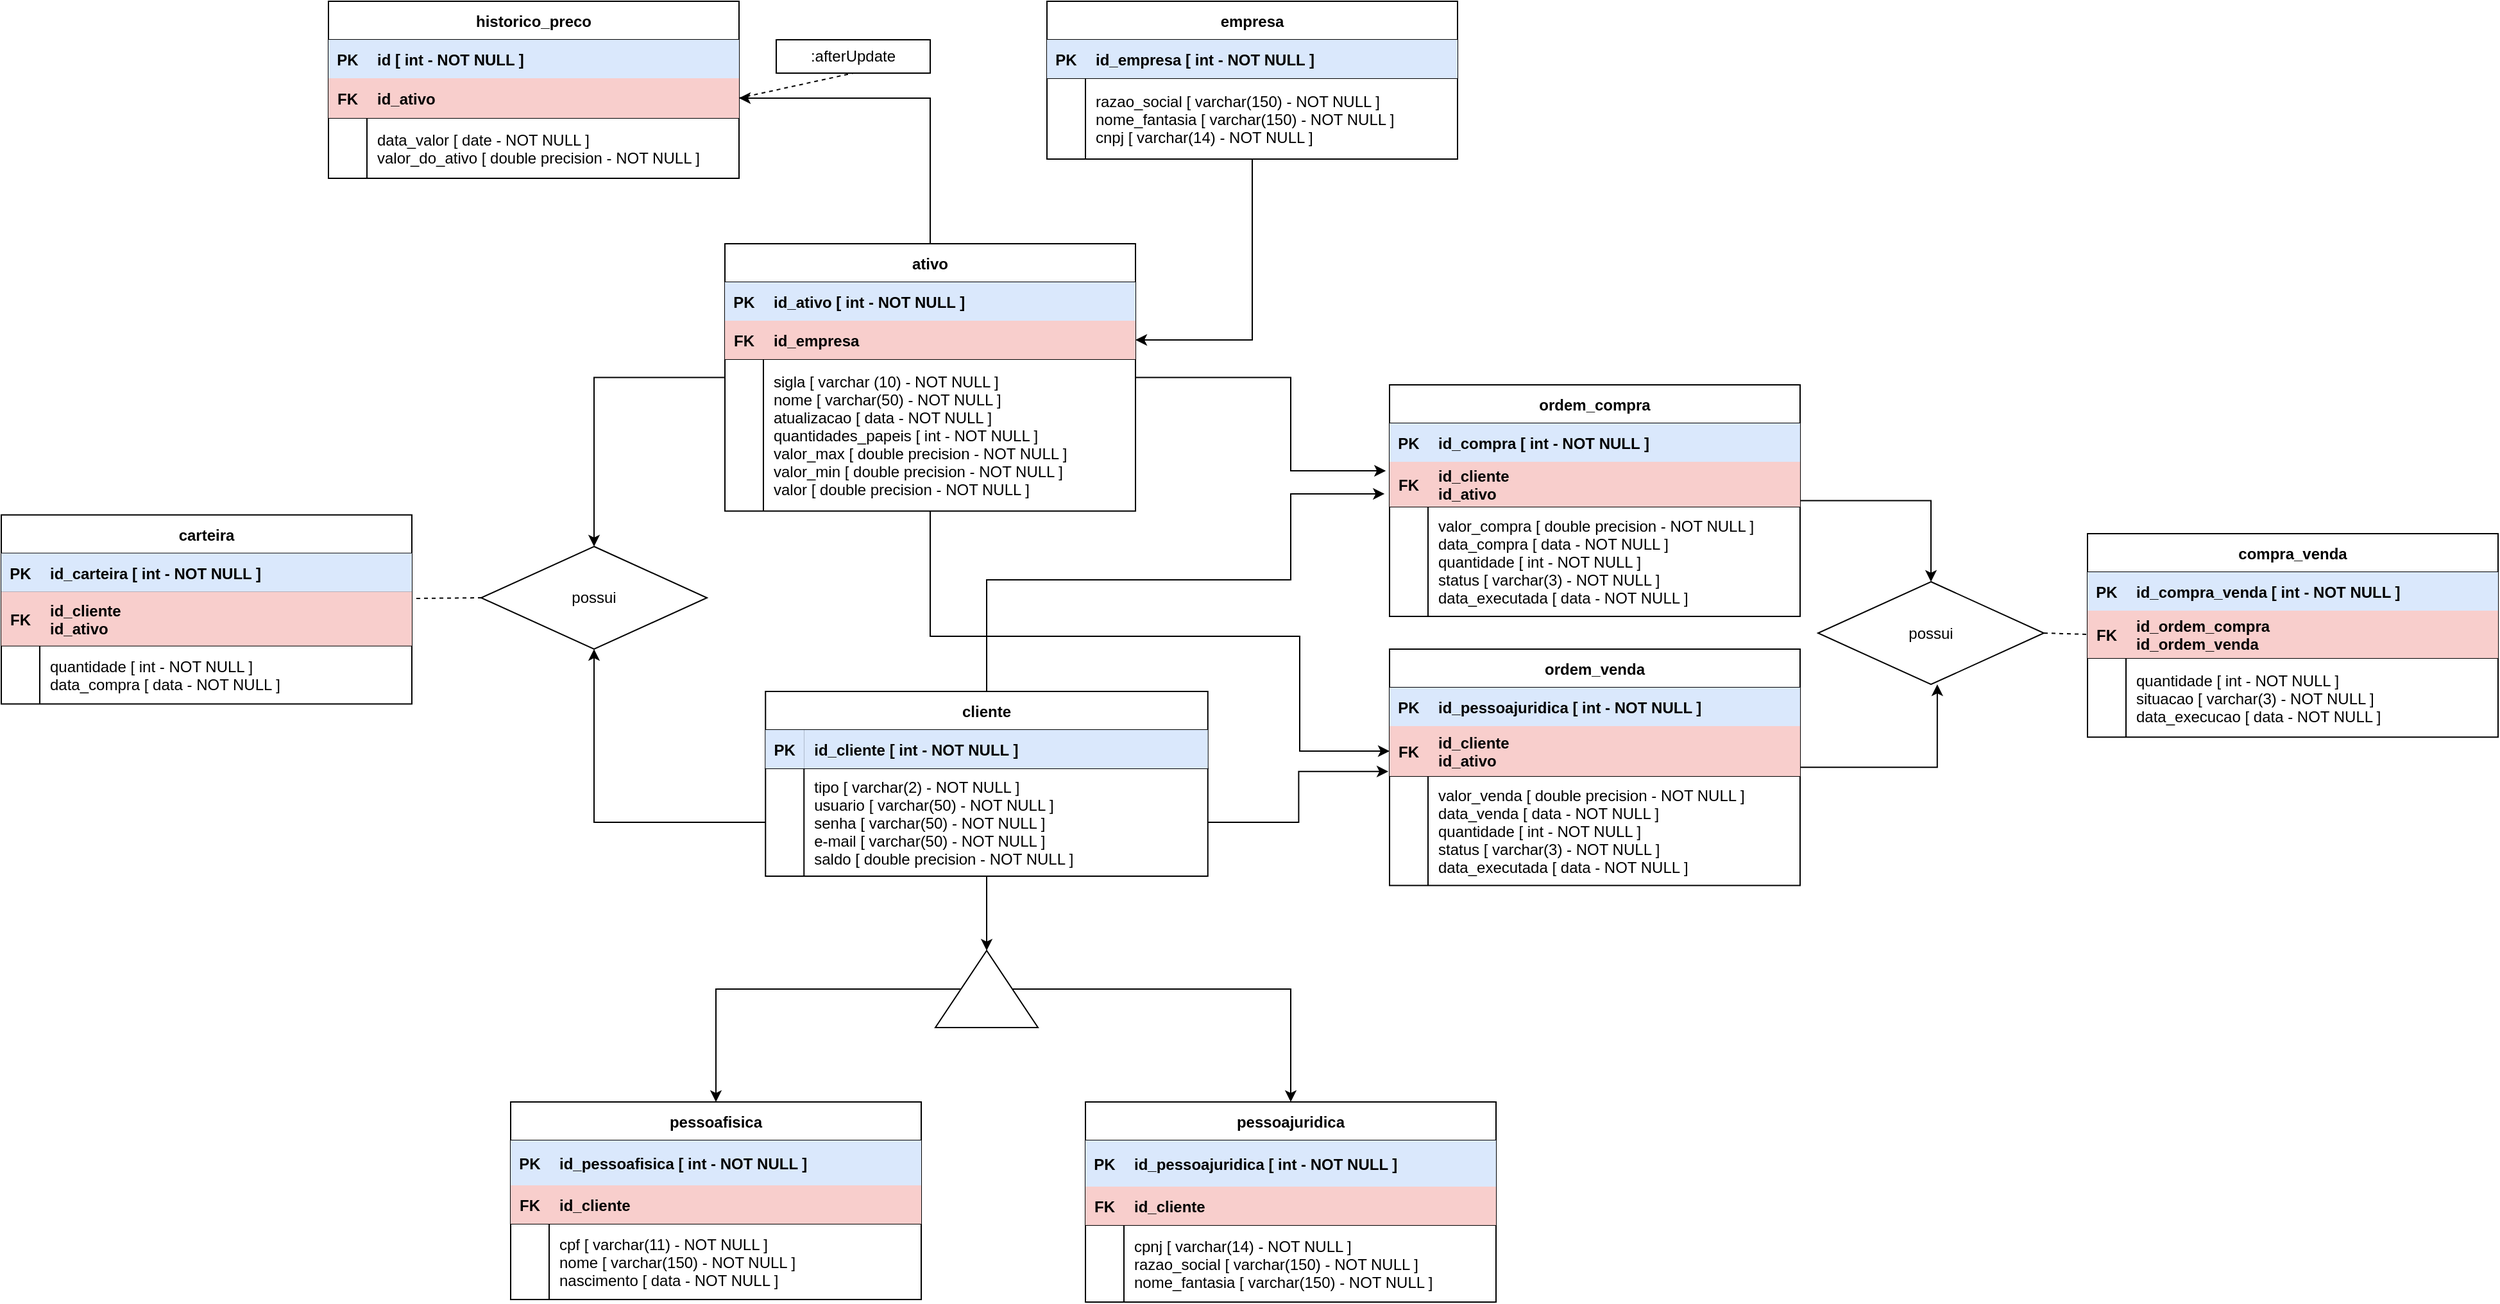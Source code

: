 <mxfile version="22.1.16" type="device" pages="2">
  <diagram id="4ug6u-7A81J4rQKssBRe" name="Banco de Dados">
    <mxGraphModel dx="2309" dy="1621" grid="0" gridSize="20" guides="1" tooltips="1" connect="1" arrows="1" fold="1" page="0" pageScale="1" pageWidth="827" pageHeight="1169" background="none" math="0" shadow="0">
      <root>
        <mxCell id="0" />
        <mxCell id="1" parent="0" />
        <mxCell id="puWi77wORtsvDcIVcFdr-51" style="edgeStyle=orthogonalEdgeStyle;rounded=0;orthogonalLoop=1;jettySize=auto;html=1;entryX=1;entryY=0.5;entryDx=0;entryDy=0;fontFamily=Helvetica;fontSize=12;fontColor=default;startSize=30;" parent="1" source="puWi77wORtsvDcIVcFdr-1" target="puWi77wORtsvDcIVcFdr-50" edge="1">
          <mxGeometry relative="1" as="geometry" />
        </mxCell>
        <mxCell id="puWi77wORtsvDcIVcFdr-1" value="cliente" style="shape=table;startSize=30;container=1;collapsible=1;childLayout=tableLayout;fixedRows=1;rowLines=0;fontStyle=1;align=center;resizeLast=1;absoluteArcSize=0;rounded=0;" parent="1" vertex="1">
          <mxGeometry x="-162.37" y="100" width="344.75" height="144" as="geometry" />
        </mxCell>
        <mxCell id="puWi77wORtsvDcIVcFdr-2" value="" style="shape=partialRectangle;collapsible=0;dropTarget=0;pointerEvents=0;fillColor=none;points=[[0,0.5],[1,0.5]];portConstraint=eastwest;top=0;left=0;right=0;bottom=1;rounded=0;" parent="puWi77wORtsvDcIVcFdr-1" vertex="1">
          <mxGeometry y="30" width="344.75" height="30" as="geometry" />
        </mxCell>
        <mxCell id="puWi77wORtsvDcIVcFdr-3" value="PK" style="shape=partialRectangle;overflow=hidden;connectable=0;fillColor=#dae8fc;top=0;left=0;bottom=0;right=0;fontStyle=1;labelBackgroundColor=none;labelBorderColor=none;strokeColor=#6c8ebf;rounded=0;" parent="puWi77wORtsvDcIVcFdr-2" vertex="1">
          <mxGeometry width="30" height="30" as="geometry">
            <mxRectangle width="30" height="30" as="alternateBounds" />
          </mxGeometry>
        </mxCell>
        <mxCell id="puWi77wORtsvDcIVcFdr-4" value="id_cliente [ int - NOT NULL ]" style="shape=partialRectangle;overflow=hidden;connectable=0;fillColor=#dae8fc;top=0;left=0;bottom=0;right=0;align=left;spacingLeft=6;fontStyle=1;labelBackgroundColor=none;labelBorderColor=none;strokeColor=#6c8ebf;rounded=0;" parent="puWi77wORtsvDcIVcFdr-2" vertex="1">
          <mxGeometry x="30" width="314.75" height="30" as="geometry">
            <mxRectangle width="314.75" height="30" as="alternateBounds" />
          </mxGeometry>
        </mxCell>
        <mxCell id="puWi77wORtsvDcIVcFdr-5" value="" style="shape=partialRectangle;collapsible=0;dropTarget=0;pointerEvents=0;fillColor=none;points=[[0,0.5],[1,0.5]];portConstraint=eastwest;top=0;left=0;right=0;bottom=0;rounded=0;" parent="puWi77wORtsvDcIVcFdr-1" vertex="1">
          <mxGeometry y="60" width="344.75" height="84" as="geometry" />
        </mxCell>
        <mxCell id="puWi77wORtsvDcIVcFdr-6" value="" style="shape=partialRectangle;overflow=hidden;connectable=0;fillColor=none;top=0;left=0;bottom=0;right=0;rounded=0;" parent="puWi77wORtsvDcIVcFdr-5" vertex="1">
          <mxGeometry width="30" height="84" as="geometry">
            <mxRectangle width="30" height="84" as="alternateBounds" />
          </mxGeometry>
        </mxCell>
        <mxCell id="puWi77wORtsvDcIVcFdr-7" value="tipo [ varchar(2) - NOT NULL ]&#xa;usuario [ varchar(50) - NOT NULL ]&#xa;senha [ varchar(50) - NOT NULL ]&#xa;e-mail [ varchar(50) - NOT NULL ]&#xa;saldo [ double precision - NOT NULL ]" style="shape=partialRectangle;overflow=hidden;connectable=0;fillColor=none;top=0;left=0;bottom=0;right=0;align=left;spacingLeft=6;rounded=0;" parent="puWi77wORtsvDcIVcFdr-5" vertex="1">
          <mxGeometry x="30" width="314.75" height="84" as="geometry">
            <mxRectangle width="314.75" height="84" as="alternateBounds" />
          </mxGeometry>
        </mxCell>
        <mxCell id="puWi77wORtsvDcIVcFdr-36" value="pessoafisica" style="shape=table;startSize=30;container=1;collapsible=1;childLayout=tableLayout;fixedRows=1;rowLines=0;fontStyle=1;align=center;resizeLast=1;absoluteArcSize=0;rounded=0;" parent="1" vertex="1">
          <mxGeometry x="-361" y="420" width="320" height="154" as="geometry" />
        </mxCell>
        <mxCell id="puWi77wORtsvDcIVcFdr-37" value="" style="shape=partialRectangle;collapsible=0;dropTarget=0;pointerEvents=0;fillColor=none;points=[[0,0.5],[1,0.5]];portConstraint=eastwest;top=0;left=0;right=0;bottom=1;rounded=0;" parent="puWi77wORtsvDcIVcFdr-36" vertex="1">
          <mxGeometry y="30" width="320" height="35" as="geometry" />
        </mxCell>
        <mxCell id="puWi77wORtsvDcIVcFdr-38" value="PK" style="shape=partialRectangle;overflow=hidden;connectable=0;fillColor=#dae8fc;top=0;left=0;bottom=0;right=0;fontStyle=1;labelBackgroundColor=none;labelBorderColor=none;strokeColor=#6c8ebf;rounded=0;" parent="puWi77wORtsvDcIVcFdr-37" vertex="1">
          <mxGeometry width="30" height="35" as="geometry">
            <mxRectangle width="30" height="35" as="alternateBounds" />
          </mxGeometry>
        </mxCell>
        <mxCell id="puWi77wORtsvDcIVcFdr-39" value="id_pessoafisica [ int - NOT NULL ]" style="shape=partialRectangle;overflow=hidden;connectable=0;fillColor=#dae8fc;top=0;left=0;bottom=0;right=0;align=left;spacingLeft=6;fontStyle=1;labelBackgroundColor=none;labelBorderColor=none;strokeColor=#6c8ebf;rounded=0;" parent="puWi77wORtsvDcIVcFdr-37" vertex="1">
          <mxGeometry x="30" width="290" height="35" as="geometry">
            <mxRectangle width="290" height="35" as="alternateBounds" />
          </mxGeometry>
        </mxCell>
        <mxCell id="puWi77wORtsvDcIVcFdr-56" value="" style="shape=partialRectangle;collapsible=0;dropTarget=0;pointerEvents=0;fillColor=none;points=[[0,0.5],[1,0.5]];portConstraint=eastwest;top=0;left=0;right=0;bottom=1;rounded=0;" parent="puWi77wORtsvDcIVcFdr-36" vertex="1">
          <mxGeometry y="65" width="320" height="30" as="geometry" />
        </mxCell>
        <mxCell id="puWi77wORtsvDcIVcFdr-57" value="FK" style="shape=partialRectangle;overflow=hidden;connectable=0;fillColor=#f8cecc;top=0;left=0;bottom=0;right=0;fontStyle=1;labelBackgroundColor=none;labelBorderColor=none;strokeColor=#b85450;rounded=0;" parent="puWi77wORtsvDcIVcFdr-56" vertex="1">
          <mxGeometry width="30" height="30" as="geometry">
            <mxRectangle width="30" height="30" as="alternateBounds" />
          </mxGeometry>
        </mxCell>
        <mxCell id="puWi77wORtsvDcIVcFdr-58" value="id_cliente" style="shape=partialRectangle;overflow=hidden;connectable=0;fillColor=#f8cecc;top=0;left=0;bottom=0;right=0;align=left;spacingLeft=6;fontStyle=1;labelBackgroundColor=none;labelBorderColor=none;strokeColor=#b85450;rounded=0;" parent="puWi77wORtsvDcIVcFdr-56" vertex="1">
          <mxGeometry x="30" width="290" height="30" as="geometry">
            <mxRectangle width="290" height="30" as="alternateBounds" />
          </mxGeometry>
        </mxCell>
        <mxCell id="puWi77wORtsvDcIVcFdr-40" value="" style="shape=partialRectangle;collapsible=0;dropTarget=0;pointerEvents=0;fillColor=none;points=[[0,0.5],[1,0.5]];portConstraint=eastwest;top=0;left=0;right=0;bottom=0;rounded=0;" parent="puWi77wORtsvDcIVcFdr-36" vertex="1">
          <mxGeometry y="95" width="320" height="59" as="geometry" />
        </mxCell>
        <mxCell id="puWi77wORtsvDcIVcFdr-41" value="" style="shape=partialRectangle;overflow=hidden;connectable=0;fillColor=none;top=0;left=0;bottom=0;right=0;rounded=0;" parent="puWi77wORtsvDcIVcFdr-40" vertex="1">
          <mxGeometry width="30" height="59" as="geometry">
            <mxRectangle width="30" height="59" as="alternateBounds" />
          </mxGeometry>
        </mxCell>
        <mxCell id="puWi77wORtsvDcIVcFdr-42" value="cpf [ varchar(11) - NOT NULL ]&#xa;nome [ varchar(150) - NOT NULL ]&#xa;nascimento [ data - NOT NULL ]" style="shape=partialRectangle;overflow=hidden;connectable=0;fillColor=none;top=0;left=0;bottom=0;right=0;align=left;spacingLeft=6;rounded=0;" parent="puWi77wORtsvDcIVcFdr-40" vertex="1">
          <mxGeometry x="30" width="290" height="59" as="geometry">
            <mxRectangle width="290" height="59" as="alternateBounds" />
          </mxGeometry>
        </mxCell>
        <mxCell id="puWi77wORtsvDcIVcFdr-43" value="pessoajuridica" style="shape=table;startSize=30;container=1;collapsible=1;childLayout=tableLayout;fixedRows=1;rowLines=0;fontStyle=1;align=center;resizeLast=1;absoluteArcSize=0;rounded=0;" parent="1" vertex="1">
          <mxGeometry x="87" y="420" width="320" height="156" as="geometry">
            <mxRectangle x="87" y="420" width="119" height="30" as="alternateBounds" />
          </mxGeometry>
        </mxCell>
        <mxCell id="puWi77wORtsvDcIVcFdr-44" value="" style="shape=partialRectangle;collapsible=0;dropTarget=0;pointerEvents=0;fillColor=none;points=[[0,0.5],[1,0.5]];portConstraint=eastwest;top=0;left=0;right=0;bottom=1;rounded=0;" parent="puWi77wORtsvDcIVcFdr-43" vertex="1">
          <mxGeometry y="30" width="320" height="36" as="geometry" />
        </mxCell>
        <mxCell id="puWi77wORtsvDcIVcFdr-45" value="PK" style="shape=partialRectangle;overflow=hidden;connectable=0;fillColor=#dae8fc;top=0;left=0;bottom=0;right=0;fontStyle=1;labelBackgroundColor=none;labelBorderColor=none;strokeColor=#6c8ebf;rounded=0;" parent="puWi77wORtsvDcIVcFdr-44" vertex="1">
          <mxGeometry width="30" height="36" as="geometry">
            <mxRectangle width="30" height="36" as="alternateBounds" />
          </mxGeometry>
        </mxCell>
        <mxCell id="puWi77wORtsvDcIVcFdr-46" value="id_pessoajuridica [ int - NOT NULL ]" style="shape=partialRectangle;overflow=hidden;connectable=0;fillColor=#dae8fc;top=0;left=0;bottom=0;right=0;align=left;spacingLeft=6;fontStyle=1;labelBackgroundColor=none;labelBorderColor=none;strokeColor=#6c8ebf;rounded=0;" parent="puWi77wORtsvDcIVcFdr-44" vertex="1">
          <mxGeometry x="30" width="290" height="36" as="geometry">
            <mxRectangle width="290" height="36" as="alternateBounds" />
          </mxGeometry>
        </mxCell>
        <mxCell id="puWi77wORtsvDcIVcFdr-59" value="" style="shape=partialRectangle;collapsible=0;dropTarget=0;pointerEvents=0;fillColor=none;points=[[0,0.5],[1,0.5]];portConstraint=eastwest;top=0;left=0;right=0;bottom=1;rounded=0;" parent="puWi77wORtsvDcIVcFdr-43" vertex="1">
          <mxGeometry y="66" width="320" height="30" as="geometry" />
        </mxCell>
        <mxCell id="puWi77wORtsvDcIVcFdr-60" value="FK" style="shape=partialRectangle;overflow=hidden;connectable=0;fillColor=#f8cecc;top=0;left=0;bottom=0;right=0;fontStyle=1;labelBackgroundColor=none;labelBorderColor=none;strokeColor=#b85450;rounded=0;" parent="puWi77wORtsvDcIVcFdr-59" vertex="1">
          <mxGeometry width="30" height="30" as="geometry">
            <mxRectangle width="30" height="30" as="alternateBounds" />
          </mxGeometry>
        </mxCell>
        <mxCell id="puWi77wORtsvDcIVcFdr-61" value="id_cliente" style="shape=partialRectangle;overflow=hidden;connectable=0;fillColor=#f8cecc;top=0;left=0;bottom=0;right=0;align=left;spacingLeft=6;fontStyle=1;labelBackgroundColor=none;labelBorderColor=none;strokeColor=#b85450;rounded=0;" parent="puWi77wORtsvDcIVcFdr-59" vertex="1">
          <mxGeometry x="30" width="290" height="30" as="geometry">
            <mxRectangle width="290" height="30" as="alternateBounds" />
          </mxGeometry>
        </mxCell>
        <mxCell id="puWi77wORtsvDcIVcFdr-47" value="" style="shape=partialRectangle;collapsible=0;dropTarget=0;pointerEvents=0;fillColor=none;points=[[0,0.5],[1,0.5]];portConstraint=eastwest;top=0;left=0;right=0;bottom=0;rounded=0;" parent="puWi77wORtsvDcIVcFdr-43" vertex="1">
          <mxGeometry y="96" width="320" height="60" as="geometry" />
        </mxCell>
        <mxCell id="puWi77wORtsvDcIVcFdr-48" value="" style="shape=partialRectangle;overflow=hidden;connectable=0;fillColor=none;top=0;left=0;bottom=0;right=0;rounded=0;" parent="puWi77wORtsvDcIVcFdr-47" vertex="1">
          <mxGeometry width="30" height="60" as="geometry">
            <mxRectangle width="30" height="60" as="alternateBounds" />
          </mxGeometry>
        </mxCell>
        <mxCell id="puWi77wORtsvDcIVcFdr-49" value="cpnj [ varchar(14) - NOT NULL ]&#xa;razao_social [ varchar(150) - NOT NULL ]&#xa;nome_fantasia [ varchar(150) - NOT NULL ]" style="shape=partialRectangle;overflow=hidden;connectable=0;fillColor=none;top=0;left=0;bottom=0;right=0;align=left;spacingLeft=6;rounded=0;" parent="puWi77wORtsvDcIVcFdr-47" vertex="1">
          <mxGeometry x="30" width="290" height="60" as="geometry">
            <mxRectangle width="290" height="60" as="alternateBounds" />
          </mxGeometry>
        </mxCell>
        <mxCell id="puWi77wORtsvDcIVcFdr-52" style="edgeStyle=orthogonalEdgeStyle;rounded=0;orthogonalLoop=1;jettySize=auto;html=1;entryX=0.5;entryY=0;entryDx=0;entryDy=0;fontFamily=Helvetica;fontSize=12;fontColor=default;startSize=30;" parent="1" source="puWi77wORtsvDcIVcFdr-50" target="puWi77wORtsvDcIVcFdr-36" edge="1">
          <mxGeometry relative="1" as="geometry" />
        </mxCell>
        <mxCell id="puWi77wORtsvDcIVcFdr-53" style="edgeStyle=orthogonalEdgeStyle;rounded=0;orthogonalLoop=1;jettySize=auto;html=1;exitX=0.5;exitY=1;exitDx=0;exitDy=0;entryX=0.5;entryY=0;entryDx=0;entryDy=0;fontFamily=Helvetica;fontSize=12;fontColor=default;startSize=30;" parent="1" source="puWi77wORtsvDcIVcFdr-50" target="puWi77wORtsvDcIVcFdr-43" edge="1">
          <mxGeometry relative="1" as="geometry" />
        </mxCell>
        <mxCell id="puWi77wORtsvDcIVcFdr-50" value="" style="triangle;whiteSpace=wrap;html=1;strokeColor=default;align=center;verticalAlign=middle;fontFamily=Helvetica;fontSize=12;fontColor=default;startSize=30;fillColor=default;rotation=-90;rounded=0;" parent="1" vertex="1">
          <mxGeometry x="-19.99" y="292" width="60" height="80" as="geometry" />
        </mxCell>
        <mxCell id="2lbV2GVRrMTmeNAcl-dH-27" style="edgeStyle=orthogonalEdgeStyle;rounded=0;orthogonalLoop=1;jettySize=auto;html=1;entryX=0.5;entryY=0;entryDx=0;entryDy=0;" parent="1" source="puWi77wORtsvDcIVcFdr-62" target="2lbV2GVRrMTmeNAcl-dH-26" edge="1">
          <mxGeometry relative="1" as="geometry" />
        </mxCell>
        <mxCell id="puWi77wORtsvDcIVcFdr-62" value="ordem_compra" style="shape=table;startSize=30;container=1;collapsible=1;childLayout=tableLayout;fixedRows=1;rowLines=0;fontStyle=1;align=center;resizeLast=1;absoluteArcSize=0;rounded=0;" parent="1" vertex="1">
          <mxGeometry x="324" y="-139" width="320" height="180.519" as="geometry">
            <mxRectangle x="407" y="-67" width="122" height="30" as="alternateBounds" />
          </mxGeometry>
        </mxCell>
        <mxCell id="puWi77wORtsvDcIVcFdr-63" value="" style="shape=partialRectangle;collapsible=0;dropTarget=0;pointerEvents=0;fillColor=none;points=[[0,0.5],[1,0.5]];portConstraint=eastwest;top=0;left=0;right=0;bottom=1;rounded=0;" parent="puWi77wORtsvDcIVcFdr-62" vertex="1">
          <mxGeometry y="30" width="320" height="30" as="geometry" />
        </mxCell>
        <mxCell id="puWi77wORtsvDcIVcFdr-64" value="PK" style="shape=partialRectangle;overflow=hidden;connectable=0;fillColor=#dae8fc;top=0;left=0;bottom=0;right=0;fontStyle=1;labelBackgroundColor=none;labelBorderColor=none;strokeColor=#6c8ebf;rounded=0;" parent="puWi77wORtsvDcIVcFdr-63" vertex="1">
          <mxGeometry width="30" height="30" as="geometry">
            <mxRectangle width="30" height="30" as="alternateBounds" />
          </mxGeometry>
        </mxCell>
        <mxCell id="puWi77wORtsvDcIVcFdr-65" value="id_compra [ int - NOT NULL ]" style="shape=partialRectangle;overflow=hidden;connectable=0;fillColor=#dae8fc;top=0;left=0;bottom=0;right=0;align=left;spacingLeft=6;fontStyle=1;labelBackgroundColor=none;labelBorderColor=none;strokeColor=#6c8ebf;rounded=0;" parent="puWi77wORtsvDcIVcFdr-63" vertex="1">
          <mxGeometry x="30" width="290" height="30" as="geometry">
            <mxRectangle width="290" height="30" as="alternateBounds" />
          </mxGeometry>
        </mxCell>
        <mxCell id="puWi77wORtsvDcIVcFdr-66" value="" style="shape=partialRectangle;collapsible=0;dropTarget=0;pointerEvents=0;fillColor=none;points=[[0,0.5],[1,0.5]];portConstraint=eastwest;top=0;left=0;right=0;bottom=1;rounded=0;" parent="puWi77wORtsvDcIVcFdr-62" vertex="1">
          <mxGeometry y="60" width="320" height="35" as="geometry" />
        </mxCell>
        <mxCell id="puWi77wORtsvDcIVcFdr-67" value="FK" style="shape=partialRectangle;overflow=hidden;connectable=0;fillColor=#f8cecc;top=0;left=0;bottom=0;right=0;fontStyle=1;labelBackgroundColor=none;labelBorderColor=none;strokeColor=#b85450;rounded=0;" parent="puWi77wORtsvDcIVcFdr-66" vertex="1">
          <mxGeometry width="30" height="35" as="geometry">
            <mxRectangle width="30" height="35" as="alternateBounds" />
          </mxGeometry>
        </mxCell>
        <mxCell id="puWi77wORtsvDcIVcFdr-68" value="id_cliente&#xa;id_ativo" style="shape=partialRectangle;overflow=hidden;connectable=0;fillColor=#f8cecc;top=0;left=0;bottom=0;right=0;align=left;spacingLeft=6;fontStyle=1;labelBackgroundColor=none;labelBorderColor=none;strokeColor=#b85450;rounded=0;" parent="puWi77wORtsvDcIVcFdr-66" vertex="1">
          <mxGeometry x="30" width="290" height="35" as="geometry">
            <mxRectangle width="290" height="35" as="alternateBounds" />
          </mxGeometry>
        </mxCell>
        <mxCell id="puWi77wORtsvDcIVcFdr-69" value="" style="shape=partialRectangle;collapsible=0;dropTarget=0;pointerEvents=0;fillColor=none;points=[[0,0.5],[1,0.5]];portConstraint=eastwest;top=0;left=0;right=0;bottom=0;rounded=0;" parent="puWi77wORtsvDcIVcFdr-62" vertex="1">
          <mxGeometry y="95" width="320" height="85" as="geometry" />
        </mxCell>
        <mxCell id="puWi77wORtsvDcIVcFdr-70" value="" style="shape=partialRectangle;overflow=hidden;connectable=0;fillColor=none;top=0;left=0;bottom=0;right=0;rounded=0;" parent="puWi77wORtsvDcIVcFdr-69" vertex="1">
          <mxGeometry width="30" height="85" as="geometry">
            <mxRectangle width="30" height="85" as="alternateBounds" />
          </mxGeometry>
        </mxCell>
        <mxCell id="puWi77wORtsvDcIVcFdr-71" value="valor_compra [ double precision - NOT NULL ]&#xa;data_compra [ data - NOT NULL ]&#xa;quantidade [ int - NOT NULL ]&#xa;status [ varchar(3) - NOT NULL ]&#xa;data_executada [ data - NOT NULL ]" style="shape=partialRectangle;overflow=hidden;connectable=0;fillColor=none;top=0;left=0;bottom=0;right=0;align=left;spacingLeft=6;rounded=0;" parent="puWi77wORtsvDcIVcFdr-69" vertex="1">
          <mxGeometry x="30" width="290" height="85" as="geometry">
            <mxRectangle width="290" height="85" as="alternateBounds" />
          </mxGeometry>
        </mxCell>
        <mxCell id="puWi77wORtsvDcIVcFdr-72" value="ordem_venda" style="shape=table;startSize=30;container=1;collapsible=1;childLayout=tableLayout;fixedRows=1;rowLines=0;fontStyle=1;align=center;resizeLast=1;absoluteArcSize=0;rounded=0;" parent="1" vertex="1">
          <mxGeometry x="324" y="67" width="320" height="184.296" as="geometry">
            <mxRectangle x="407" y="151" width="113" height="30" as="alternateBounds" />
          </mxGeometry>
        </mxCell>
        <mxCell id="puWi77wORtsvDcIVcFdr-73" value="" style="shape=partialRectangle;collapsible=0;dropTarget=0;pointerEvents=0;fillColor=none;points=[[0,0.5],[1,0.5]];portConstraint=eastwest;top=0;left=0;right=0;bottom=1;rounded=0;" parent="puWi77wORtsvDcIVcFdr-72" vertex="1">
          <mxGeometry y="30" width="320" height="30" as="geometry" />
        </mxCell>
        <mxCell id="puWi77wORtsvDcIVcFdr-74" value="PK" style="shape=partialRectangle;overflow=hidden;connectable=0;fillColor=#dae8fc;top=0;left=0;bottom=0;right=0;fontStyle=1;labelBackgroundColor=none;labelBorderColor=none;strokeColor=#6c8ebf;rounded=0;" parent="puWi77wORtsvDcIVcFdr-73" vertex="1">
          <mxGeometry width="30" height="30" as="geometry">
            <mxRectangle width="30" height="30" as="alternateBounds" />
          </mxGeometry>
        </mxCell>
        <mxCell id="puWi77wORtsvDcIVcFdr-75" value="id_pessoajuridica [ int - NOT NULL ]" style="shape=partialRectangle;overflow=hidden;connectable=0;fillColor=#dae8fc;top=0;left=0;bottom=0;right=0;align=left;spacingLeft=6;fontStyle=1;labelBackgroundColor=none;labelBorderColor=none;strokeColor=#6c8ebf;rounded=0;" parent="puWi77wORtsvDcIVcFdr-73" vertex="1">
          <mxGeometry x="30" width="290" height="30" as="geometry">
            <mxRectangle width="290" height="30" as="alternateBounds" />
          </mxGeometry>
        </mxCell>
        <mxCell id="puWi77wORtsvDcIVcFdr-76" value="" style="shape=partialRectangle;collapsible=0;dropTarget=0;pointerEvents=0;fillColor=none;points=[[0,0.5],[1,0.5]];portConstraint=eastwest;top=0;left=0;right=0;bottom=1;rounded=0;" parent="puWi77wORtsvDcIVcFdr-72" vertex="1">
          <mxGeometry y="60" width="320" height="39" as="geometry" />
        </mxCell>
        <mxCell id="puWi77wORtsvDcIVcFdr-77" value="FK" style="shape=partialRectangle;overflow=hidden;connectable=0;fillColor=#f8cecc;top=0;left=0;bottom=0;right=0;fontStyle=1;labelBackgroundColor=none;labelBorderColor=none;strokeColor=#b85450;rounded=0;" parent="puWi77wORtsvDcIVcFdr-76" vertex="1">
          <mxGeometry width="30" height="39" as="geometry">
            <mxRectangle width="30" height="39" as="alternateBounds" />
          </mxGeometry>
        </mxCell>
        <mxCell id="puWi77wORtsvDcIVcFdr-78" value="id_cliente&#xa;id_ativo" style="shape=partialRectangle;overflow=hidden;connectable=0;fillColor=#f8cecc;top=0;left=0;bottom=0;right=0;align=left;spacingLeft=6;fontStyle=1;labelBackgroundColor=none;labelBorderColor=none;strokeColor=#b85450;rounded=0;" parent="puWi77wORtsvDcIVcFdr-76" vertex="1">
          <mxGeometry x="30" width="290" height="39" as="geometry">
            <mxRectangle width="290" height="39" as="alternateBounds" />
          </mxGeometry>
        </mxCell>
        <mxCell id="puWi77wORtsvDcIVcFdr-79" value="" style="shape=partialRectangle;collapsible=0;dropTarget=0;pointerEvents=0;fillColor=none;points=[[0,0.5],[1,0.5]];portConstraint=eastwest;top=0;left=0;right=0;bottom=0;rounded=0;" parent="puWi77wORtsvDcIVcFdr-72" vertex="1">
          <mxGeometry y="99" width="320" height="85" as="geometry" />
        </mxCell>
        <mxCell id="puWi77wORtsvDcIVcFdr-80" value="" style="shape=partialRectangle;overflow=hidden;connectable=0;fillColor=none;top=0;left=0;bottom=0;right=0;rounded=0;" parent="puWi77wORtsvDcIVcFdr-79" vertex="1">
          <mxGeometry width="30" height="85" as="geometry">
            <mxRectangle width="30" height="85" as="alternateBounds" />
          </mxGeometry>
        </mxCell>
        <mxCell id="puWi77wORtsvDcIVcFdr-81" value="valor_venda [ double precision - NOT NULL ]&#xa;data_venda [ data - NOT NULL ]&#xa;quantidade [ int - NOT NULL ]&#xa;status [ varchar(3) - NOT NULL ]&#xa;data_executada [ data - NOT NULL ]" style="shape=partialRectangle;overflow=hidden;connectable=0;fillColor=none;top=0;left=0;bottom=0;right=0;align=left;spacingLeft=6;rounded=0;" parent="puWi77wORtsvDcIVcFdr-79" vertex="1">
          <mxGeometry x="30" width="290" height="85" as="geometry">
            <mxRectangle width="290" height="85" as="alternateBounds" />
          </mxGeometry>
        </mxCell>
        <mxCell id="puWi77wORtsvDcIVcFdr-89" value="carteira" style="shape=table;startSize=30;container=1;collapsible=1;childLayout=tableLayout;fixedRows=1;rowLines=0;fontStyle=1;align=center;resizeLast=1;absoluteArcSize=0;rounded=0;" parent="1" vertex="1">
          <mxGeometry x="-758" y="-37.65" width="320" height="147.338" as="geometry">
            <mxRectangle x="87" y="420" width="119" height="30" as="alternateBounds" />
          </mxGeometry>
        </mxCell>
        <mxCell id="puWi77wORtsvDcIVcFdr-90" value="" style="shape=partialRectangle;collapsible=0;dropTarget=0;pointerEvents=0;fillColor=none;points=[[0,0.5],[1,0.5]];portConstraint=eastwest;top=0;left=0;right=0;bottom=1;rounded=0;" parent="puWi77wORtsvDcIVcFdr-89" vertex="1">
          <mxGeometry y="30" width="320" height="30" as="geometry" />
        </mxCell>
        <mxCell id="puWi77wORtsvDcIVcFdr-91" value="PK" style="shape=partialRectangle;overflow=hidden;connectable=0;fillColor=#dae8fc;top=0;left=0;bottom=0;right=0;fontStyle=1;labelBackgroundColor=none;labelBorderColor=none;strokeColor=#6c8ebf;rounded=0;" parent="puWi77wORtsvDcIVcFdr-90" vertex="1">
          <mxGeometry width="30" height="30" as="geometry">
            <mxRectangle width="30" height="30" as="alternateBounds" />
          </mxGeometry>
        </mxCell>
        <mxCell id="puWi77wORtsvDcIVcFdr-92" value="id_carteira [ int - NOT NULL ]" style="shape=partialRectangle;overflow=hidden;connectable=0;fillColor=#dae8fc;top=0;left=0;bottom=0;right=0;align=left;spacingLeft=6;fontStyle=1;labelBackgroundColor=none;labelBorderColor=none;strokeColor=#6c8ebf;rounded=0;" parent="puWi77wORtsvDcIVcFdr-90" vertex="1">
          <mxGeometry x="30" width="290" height="30" as="geometry">
            <mxRectangle width="290" height="30" as="alternateBounds" />
          </mxGeometry>
        </mxCell>
        <mxCell id="puWi77wORtsvDcIVcFdr-93" value="" style="shape=partialRectangle;collapsible=0;dropTarget=0;pointerEvents=0;fillColor=none;points=[[0,0.5],[1,0.5]];portConstraint=eastwest;top=0;left=0;right=0;bottom=1;rounded=0;" parent="puWi77wORtsvDcIVcFdr-89" vertex="1">
          <mxGeometry y="60" width="320" height="42" as="geometry" />
        </mxCell>
        <mxCell id="puWi77wORtsvDcIVcFdr-94" value="FK" style="shape=partialRectangle;overflow=hidden;connectable=0;fillColor=#f8cecc;top=0;left=0;bottom=0;right=0;fontStyle=1;labelBackgroundColor=none;labelBorderColor=none;strokeColor=#b85450;rounded=0;" parent="puWi77wORtsvDcIVcFdr-93" vertex="1">
          <mxGeometry width="30" height="42" as="geometry">
            <mxRectangle width="30" height="42" as="alternateBounds" />
          </mxGeometry>
        </mxCell>
        <mxCell id="puWi77wORtsvDcIVcFdr-95" value="id_cliente&#xa;id_ativo" style="shape=partialRectangle;overflow=hidden;connectable=0;fillColor=#f8cecc;top=0;left=0;bottom=0;right=0;align=left;spacingLeft=6;fontStyle=1;labelBackgroundColor=none;labelBorderColor=none;strokeColor=#b85450;rounded=0;" parent="puWi77wORtsvDcIVcFdr-93" vertex="1">
          <mxGeometry x="30" width="290" height="42" as="geometry">
            <mxRectangle width="290" height="42" as="alternateBounds" />
          </mxGeometry>
        </mxCell>
        <mxCell id="puWi77wORtsvDcIVcFdr-96" value="" style="shape=partialRectangle;collapsible=0;dropTarget=0;pointerEvents=0;fillColor=none;points=[[0,0.5],[1,0.5]];portConstraint=eastwest;top=0;left=0;right=0;bottom=0;rounded=0;" parent="puWi77wORtsvDcIVcFdr-89" vertex="1">
          <mxGeometry y="102" width="320" height="45" as="geometry" />
        </mxCell>
        <mxCell id="puWi77wORtsvDcIVcFdr-97" value="" style="shape=partialRectangle;overflow=hidden;connectable=0;fillColor=none;top=0;left=0;bottom=0;right=0;rounded=0;" parent="puWi77wORtsvDcIVcFdr-96" vertex="1">
          <mxGeometry width="30" height="45" as="geometry">
            <mxRectangle width="30" height="45" as="alternateBounds" />
          </mxGeometry>
        </mxCell>
        <mxCell id="puWi77wORtsvDcIVcFdr-98" value="quantidade [ int - NOT NULL ]&#xa;data_compra [ data - NOT NULL ]" style="shape=partialRectangle;overflow=hidden;connectable=0;fillColor=none;top=0;left=0;bottom=0;right=0;align=left;spacingLeft=6;rounded=0;" parent="puWi77wORtsvDcIVcFdr-96" vertex="1">
          <mxGeometry x="30" width="290" height="45" as="geometry">
            <mxRectangle width="290" height="45" as="alternateBounds" />
          </mxGeometry>
        </mxCell>
        <mxCell id="puWi77wORtsvDcIVcFdr-135" style="edgeStyle=orthogonalEdgeStyle;rounded=0;orthogonalLoop=1;jettySize=auto;html=1;entryX=1;entryY=0.5;entryDx=0;entryDy=0;fontFamily=Helvetica;fontSize=12;fontColor=default;startSize=30;" parent="1" source="puWi77wORtsvDcIVcFdr-100" target="puWi77wORtsvDcIVcFdr-129" edge="1">
          <mxGeometry relative="1" as="geometry" />
        </mxCell>
        <mxCell id="2lbV2GVRrMTmeNAcl-dH-33" style="edgeStyle=orthogonalEdgeStyle;rounded=0;orthogonalLoop=1;jettySize=auto;html=1;entryX=0.5;entryY=0;entryDx=0;entryDy=0;" parent="1" source="puWi77wORtsvDcIVcFdr-100" target="2lbV2GVRrMTmeNAcl-dH-32" edge="1">
          <mxGeometry relative="1" as="geometry" />
        </mxCell>
        <mxCell id="puWi77wORtsvDcIVcFdr-100" value="ativo" style="shape=table;startSize=30;container=1;collapsible=1;childLayout=tableLayout;fixedRows=1;rowLines=0;fontStyle=1;align=center;resizeLast=1;absoluteArcSize=0;rounded=0;" parent="1" vertex="1">
          <mxGeometry x="-194" y="-249" width="320" height="208.352" as="geometry">
            <mxRectangle x="87" y="420" width="119" height="30" as="alternateBounds" />
          </mxGeometry>
        </mxCell>
        <mxCell id="puWi77wORtsvDcIVcFdr-101" value="" style="shape=partialRectangle;collapsible=0;dropTarget=0;pointerEvents=0;fillColor=none;points=[[0,0.5],[1,0.5]];portConstraint=eastwest;top=0;left=0;right=0;bottom=1;rounded=0;" parent="puWi77wORtsvDcIVcFdr-100" vertex="1">
          <mxGeometry y="30" width="320" height="30" as="geometry" />
        </mxCell>
        <mxCell id="puWi77wORtsvDcIVcFdr-102" value="PK" style="shape=partialRectangle;overflow=hidden;connectable=0;fillColor=#dae8fc;top=0;left=0;bottom=0;right=0;fontStyle=1;labelBackgroundColor=none;labelBorderColor=none;strokeColor=#6c8ebf;rounded=0;" parent="puWi77wORtsvDcIVcFdr-101" vertex="1">
          <mxGeometry width="30" height="30" as="geometry">
            <mxRectangle width="30" height="30" as="alternateBounds" />
          </mxGeometry>
        </mxCell>
        <mxCell id="puWi77wORtsvDcIVcFdr-103" value="id_ativo [ int - NOT NULL ]" style="shape=partialRectangle;overflow=hidden;connectable=0;fillColor=#dae8fc;top=0;left=0;bottom=0;right=0;align=left;spacingLeft=6;fontStyle=1;labelBackgroundColor=none;labelBorderColor=none;strokeColor=#6c8ebf;rounded=0;" parent="puWi77wORtsvDcIVcFdr-101" vertex="1">
          <mxGeometry x="30" width="290" height="30" as="geometry">
            <mxRectangle width="290" height="30" as="alternateBounds" />
          </mxGeometry>
        </mxCell>
        <mxCell id="puWi77wORtsvDcIVcFdr-121" value="" style="shape=partialRectangle;collapsible=0;dropTarget=0;pointerEvents=0;fillColor=none;points=[[0,0.5],[1,0.5]];portConstraint=eastwest;top=0;left=0;right=0;bottom=1;rounded=0;" parent="puWi77wORtsvDcIVcFdr-100" vertex="1">
          <mxGeometry y="60" width="320" height="30" as="geometry" />
        </mxCell>
        <mxCell id="puWi77wORtsvDcIVcFdr-122" value="FK" style="shape=partialRectangle;overflow=hidden;connectable=0;fillColor=#f8cecc;top=0;left=0;bottom=0;right=0;fontStyle=1;labelBackgroundColor=none;labelBorderColor=none;strokeColor=#b85450;rounded=0;" parent="puWi77wORtsvDcIVcFdr-121" vertex="1">
          <mxGeometry width="30" height="30" as="geometry">
            <mxRectangle width="30" height="30" as="alternateBounds" />
          </mxGeometry>
        </mxCell>
        <mxCell id="puWi77wORtsvDcIVcFdr-123" value="id_empresa" style="shape=partialRectangle;overflow=hidden;connectable=0;fillColor=#f8cecc;top=0;left=0;bottom=0;right=0;align=left;spacingLeft=6;fontStyle=1;labelBackgroundColor=none;labelBorderColor=none;strokeColor=#b85450;rounded=0;" parent="puWi77wORtsvDcIVcFdr-121" vertex="1">
          <mxGeometry x="30" width="290" height="30" as="geometry">
            <mxRectangle width="290" height="30" as="alternateBounds" />
          </mxGeometry>
        </mxCell>
        <mxCell id="puWi77wORtsvDcIVcFdr-107" value="" style="shape=partialRectangle;collapsible=0;dropTarget=0;pointerEvents=0;fillColor=none;points=[[0,0.5],[1,0.5]];portConstraint=eastwest;top=0;left=0;right=0;bottom=0;rounded=0;" parent="puWi77wORtsvDcIVcFdr-100" vertex="1">
          <mxGeometry y="90" width="320" height="118" as="geometry" />
        </mxCell>
        <mxCell id="puWi77wORtsvDcIVcFdr-108" value="" style="shape=partialRectangle;overflow=hidden;connectable=0;fillColor=none;top=0;left=0;bottom=0;right=0;rounded=0;" parent="puWi77wORtsvDcIVcFdr-107" vertex="1">
          <mxGeometry width="30" height="118" as="geometry">
            <mxRectangle width="30" height="118" as="alternateBounds" />
          </mxGeometry>
        </mxCell>
        <mxCell id="puWi77wORtsvDcIVcFdr-109" value="sigla [ varchar (10) - NOT NULL ]&#xa;nome [ varchar(50) - NOT NULL ]&#xa;atualizacao [ data - NOT NULL ]&#xa;quantidades_papeis [ int - NOT NULL ]&#xa;valor_max [ double precision - NOT NULL ]&#xa;valor_min [ double precision - NOT NULL ]&#xa;valor [ double precision - NOT NULL ]" style="shape=partialRectangle;overflow=hidden;connectable=0;fillColor=none;top=0;left=0;bottom=0;right=0;align=left;spacingLeft=6;rounded=0;" parent="puWi77wORtsvDcIVcFdr-107" vertex="1">
          <mxGeometry x="30" width="290" height="118" as="geometry">
            <mxRectangle width="290" height="118" as="alternateBounds" />
          </mxGeometry>
        </mxCell>
        <mxCell id="puWi77wORtsvDcIVcFdr-124" style="edgeStyle=orthogonalEdgeStyle;rounded=0;orthogonalLoop=1;jettySize=auto;html=1;fontFamily=Helvetica;fontSize=12;fontColor=default;startSize=30;" parent="1" source="puWi77wORtsvDcIVcFdr-111" target="puWi77wORtsvDcIVcFdr-121" edge="1">
          <mxGeometry relative="1" as="geometry" />
        </mxCell>
        <mxCell id="puWi77wORtsvDcIVcFdr-111" value="empresa" style="shape=table;startSize=30;container=1;collapsible=1;childLayout=tableLayout;fixedRows=1;rowLines=0;fontStyle=1;align=center;resizeLast=1;absoluteArcSize=0;rounded=0;" parent="1" vertex="1">
          <mxGeometry x="57" y="-438" width="320" height="123" as="geometry">
            <mxRectangle x="87" y="420" width="119" height="30" as="alternateBounds" />
          </mxGeometry>
        </mxCell>
        <mxCell id="puWi77wORtsvDcIVcFdr-112" value="" style="shape=partialRectangle;collapsible=0;dropTarget=0;pointerEvents=0;fillColor=none;points=[[0,0.5],[1,0.5]];portConstraint=eastwest;top=0;left=0;right=0;bottom=1;rounded=0;" parent="puWi77wORtsvDcIVcFdr-111" vertex="1">
          <mxGeometry y="30" width="320" height="30" as="geometry" />
        </mxCell>
        <mxCell id="puWi77wORtsvDcIVcFdr-113" value="PK" style="shape=partialRectangle;overflow=hidden;connectable=0;fillColor=#dae8fc;top=0;left=0;bottom=0;right=0;fontStyle=1;labelBackgroundColor=none;labelBorderColor=none;strokeColor=#6c8ebf;rounded=0;" parent="puWi77wORtsvDcIVcFdr-112" vertex="1">
          <mxGeometry width="30" height="30" as="geometry">
            <mxRectangle width="30" height="30" as="alternateBounds" />
          </mxGeometry>
        </mxCell>
        <mxCell id="puWi77wORtsvDcIVcFdr-114" value="id_empresa [ int - NOT NULL ]" style="shape=partialRectangle;overflow=hidden;connectable=0;fillColor=#dae8fc;top=0;left=0;bottom=0;right=0;align=left;spacingLeft=6;fontStyle=1;labelBackgroundColor=none;labelBorderColor=none;strokeColor=#6c8ebf;rounded=0;" parent="puWi77wORtsvDcIVcFdr-112" vertex="1">
          <mxGeometry x="30" width="290" height="30" as="geometry">
            <mxRectangle width="290" height="30" as="alternateBounds" />
          </mxGeometry>
        </mxCell>
        <mxCell id="puWi77wORtsvDcIVcFdr-118" value="" style="shape=partialRectangle;collapsible=0;dropTarget=0;pointerEvents=0;fillColor=none;points=[[0,0.5],[1,0.5]];portConstraint=eastwest;top=0;left=0;right=0;bottom=0;rounded=0;" parent="puWi77wORtsvDcIVcFdr-111" vertex="1">
          <mxGeometry y="60" width="320" height="63" as="geometry" />
        </mxCell>
        <mxCell id="puWi77wORtsvDcIVcFdr-119" value="" style="shape=partialRectangle;overflow=hidden;connectable=0;fillColor=none;top=0;left=0;bottom=0;right=0;rounded=0;" parent="puWi77wORtsvDcIVcFdr-118" vertex="1">
          <mxGeometry width="30" height="63" as="geometry">
            <mxRectangle width="30" height="63" as="alternateBounds" />
          </mxGeometry>
        </mxCell>
        <mxCell id="puWi77wORtsvDcIVcFdr-120" value="razao_social [ varchar(150) - NOT NULL ]&#xa;nome_fantasia [ varchar(150) - NOT NULL ]&#xa;cnpj [ varchar(14) - NOT NULL ]" style="shape=partialRectangle;overflow=hidden;connectable=0;fillColor=none;top=0;left=0;bottom=0;right=0;align=left;spacingLeft=6;rounded=0;" parent="puWi77wORtsvDcIVcFdr-118" vertex="1">
          <mxGeometry x="30" width="290" height="63" as="geometry">
            <mxRectangle width="290" height="63" as="alternateBounds" />
          </mxGeometry>
        </mxCell>
        <mxCell id="puWi77wORtsvDcIVcFdr-125" value="historico_preco" style="shape=table;startSize=30;container=1;collapsible=1;childLayout=tableLayout;fixedRows=1;rowLines=0;fontStyle=1;align=center;resizeLast=1;absoluteArcSize=0;rounded=0;" parent="1" vertex="1">
          <mxGeometry x="-503" y="-438" width="320" height="138" as="geometry">
            <mxRectangle x="-514" y="-457" width="119" height="30" as="alternateBounds" />
          </mxGeometry>
        </mxCell>
        <mxCell id="puWi77wORtsvDcIVcFdr-126" value="" style="shape=partialRectangle;collapsible=0;dropTarget=0;pointerEvents=0;fillColor=none;points=[[0,0.5],[1,0.5]];portConstraint=eastwest;top=0;left=0;right=0;bottom=1;rounded=0;" parent="puWi77wORtsvDcIVcFdr-125" vertex="1">
          <mxGeometry y="30" width="320" height="30" as="geometry" />
        </mxCell>
        <mxCell id="puWi77wORtsvDcIVcFdr-127" value="PK" style="shape=partialRectangle;overflow=hidden;connectable=0;fillColor=#dae8fc;top=0;left=0;bottom=0;right=0;fontStyle=1;labelBackgroundColor=none;labelBorderColor=none;strokeColor=#6c8ebf;rounded=0;" parent="puWi77wORtsvDcIVcFdr-126" vertex="1">
          <mxGeometry width="30" height="30" as="geometry">
            <mxRectangle width="30" height="30" as="alternateBounds" />
          </mxGeometry>
        </mxCell>
        <mxCell id="puWi77wORtsvDcIVcFdr-128" value="id [ int - NOT NULL ]" style="shape=partialRectangle;overflow=hidden;connectable=0;fillColor=#dae8fc;top=0;left=0;bottom=0;right=0;align=left;spacingLeft=6;fontStyle=1;labelBackgroundColor=none;labelBorderColor=none;strokeColor=#6c8ebf;rounded=0;" parent="puWi77wORtsvDcIVcFdr-126" vertex="1">
          <mxGeometry x="30" width="290" height="30" as="geometry">
            <mxRectangle width="290" height="30" as="alternateBounds" />
          </mxGeometry>
        </mxCell>
        <mxCell id="puWi77wORtsvDcIVcFdr-129" value="" style="shape=partialRectangle;collapsible=0;dropTarget=0;pointerEvents=0;fillColor=none;points=[[0,0.5],[1,0.5]];portConstraint=eastwest;top=0;left=0;right=0;bottom=1;rounded=0;" parent="puWi77wORtsvDcIVcFdr-125" vertex="1">
          <mxGeometry y="60" width="320" height="31" as="geometry" />
        </mxCell>
        <mxCell id="puWi77wORtsvDcIVcFdr-130" value="FK" style="shape=partialRectangle;overflow=hidden;connectable=0;fillColor=#f8cecc;top=0;left=0;bottom=0;right=0;fontStyle=1;labelBackgroundColor=none;labelBorderColor=none;strokeColor=#b85450;rounded=0;" parent="puWi77wORtsvDcIVcFdr-129" vertex="1">
          <mxGeometry width="30" height="31" as="geometry">
            <mxRectangle width="30" height="31" as="alternateBounds" />
          </mxGeometry>
        </mxCell>
        <mxCell id="puWi77wORtsvDcIVcFdr-131" value="id_ativo" style="shape=partialRectangle;overflow=hidden;connectable=0;fillColor=#f8cecc;top=0;left=0;bottom=0;right=0;align=left;spacingLeft=6;fontStyle=1;labelBackgroundColor=none;labelBorderColor=none;strokeColor=#b85450;rounded=0;" parent="puWi77wORtsvDcIVcFdr-129" vertex="1">
          <mxGeometry x="30" width="290" height="31" as="geometry">
            <mxRectangle width="290" height="31" as="alternateBounds" />
          </mxGeometry>
        </mxCell>
        <mxCell id="puWi77wORtsvDcIVcFdr-132" value="" style="shape=partialRectangle;collapsible=0;dropTarget=0;pointerEvents=0;fillColor=none;points=[[0,0.5],[1,0.5]];portConstraint=eastwest;top=0;left=0;right=0;bottom=0;rounded=0;" parent="puWi77wORtsvDcIVcFdr-125" vertex="1">
          <mxGeometry y="91" width="320" height="47" as="geometry" />
        </mxCell>
        <mxCell id="puWi77wORtsvDcIVcFdr-133" value="" style="shape=partialRectangle;overflow=hidden;connectable=0;fillColor=none;top=0;left=0;bottom=0;right=0;rounded=0;" parent="puWi77wORtsvDcIVcFdr-132" vertex="1">
          <mxGeometry width="30" height="47" as="geometry">
            <mxRectangle width="30" height="47" as="alternateBounds" />
          </mxGeometry>
        </mxCell>
        <mxCell id="puWi77wORtsvDcIVcFdr-134" value="data_valor [ date - NOT NULL ]&#xa;valor_do_ativo [ double precision - NOT NULL ]" style="shape=partialRectangle;overflow=hidden;connectable=0;fillColor=none;top=0;left=0;bottom=0;right=0;align=left;spacingLeft=6;rounded=0;" parent="puWi77wORtsvDcIVcFdr-132" vertex="1">
          <mxGeometry x="30" width="290" height="47" as="geometry">
            <mxRectangle width="290" height="47" as="alternateBounds" />
          </mxGeometry>
        </mxCell>
        <mxCell id="puWi77wORtsvDcIVcFdr-137" value="" style="endArrow=none;dashed=1;html=1;rounded=0;fontFamily=Helvetica;fontSize=12;fontColor=default;startSize=30;entryX=0.5;entryY=1;entryDx=0;entryDy=0;exitX=1;exitY=0.5;exitDx=0;exitDy=0;" parent="1" source="puWi77wORtsvDcIVcFdr-129" target="QA9qV7AMMCkb-KGyH2_j-1" edge="1">
          <mxGeometry width="50" height="50" relative="1" as="geometry">
            <mxPoint x="-357" y="-137" as="sourcePoint" />
            <mxPoint x="-95" y="-352" as="targetPoint" />
          </mxGeometry>
        </mxCell>
        <mxCell id="QA9qV7AMMCkb-KGyH2_j-1" value=":afterUpdate" style="rounded=0;whiteSpace=wrap;html=1;" parent="1" vertex="1">
          <mxGeometry x="-154" y="-408" width="120" height="26" as="geometry" />
        </mxCell>
        <mxCell id="2lbV2GVRrMTmeNAcl-dH-10" style="edgeStyle=orthogonalEdgeStyle;rounded=0;orthogonalLoop=1;jettySize=auto;html=1;entryX=-0.012;entryY=0.714;entryDx=0;entryDy=0;entryPerimeter=0;" parent="1" source="puWi77wORtsvDcIVcFdr-1" target="puWi77wORtsvDcIVcFdr-66" edge="1">
          <mxGeometry relative="1" as="geometry">
            <Array as="points">
              <mxPoint x="10" y="13" />
              <mxPoint x="247" y="13" />
              <mxPoint x="247" y="-54" />
            </Array>
          </mxGeometry>
        </mxCell>
        <mxCell id="2lbV2GVRrMTmeNAcl-dH-11" style="edgeStyle=orthogonalEdgeStyle;rounded=0;orthogonalLoop=1;jettySize=auto;html=1;entryX=-0.009;entryY=0.2;entryDx=0;entryDy=0;entryPerimeter=0;" parent="1" source="puWi77wORtsvDcIVcFdr-100" target="puWi77wORtsvDcIVcFdr-66" edge="1">
          <mxGeometry relative="1" as="geometry">
            <Array as="points">
              <mxPoint x="247" y="-145" />
              <mxPoint x="247" y="-72" />
            </Array>
          </mxGeometry>
        </mxCell>
        <mxCell id="2lbV2GVRrMTmeNAcl-dH-13" style="edgeStyle=orthogonalEdgeStyle;rounded=0;orthogonalLoop=1;jettySize=auto;html=1;entryX=0;entryY=0.5;entryDx=0;entryDy=0;" parent="1" source="puWi77wORtsvDcIVcFdr-107" target="puWi77wORtsvDcIVcFdr-76" edge="1">
          <mxGeometry relative="1" as="geometry">
            <Array as="points">
              <mxPoint x="-34" y="57" />
              <mxPoint x="254" y="57" />
              <mxPoint x="254" y="147" />
            </Array>
          </mxGeometry>
        </mxCell>
        <mxCell id="2lbV2GVRrMTmeNAcl-dH-14" style="edgeStyle=orthogonalEdgeStyle;rounded=0;orthogonalLoop=1;jettySize=auto;html=1;entryX=-0.003;entryY=-0.042;entryDx=0;entryDy=0;entryPerimeter=0;" parent="1" source="puWi77wORtsvDcIVcFdr-5" target="puWi77wORtsvDcIVcFdr-79" edge="1">
          <mxGeometry relative="1" as="geometry" />
        </mxCell>
        <mxCell id="2lbV2GVRrMTmeNAcl-dH-15" value="compra_venda" style="shape=table;startSize=30;container=1;collapsible=1;childLayout=tableLayout;fixedRows=1;rowLines=0;fontStyle=1;align=center;resizeLast=1;absoluteArcSize=0;rounded=0;" parent="1" vertex="1">
          <mxGeometry x="868" y="-23" width="320" height="158.579" as="geometry">
            <mxRectangle x="407" y="-67" width="122" height="30" as="alternateBounds" />
          </mxGeometry>
        </mxCell>
        <mxCell id="2lbV2GVRrMTmeNAcl-dH-16" value="" style="shape=partialRectangle;collapsible=0;dropTarget=0;pointerEvents=0;fillColor=none;points=[[0,0.5],[1,0.5]];portConstraint=eastwest;top=0;left=0;right=0;bottom=1;rounded=0;" parent="2lbV2GVRrMTmeNAcl-dH-15" vertex="1">
          <mxGeometry y="30" width="320" height="30" as="geometry" />
        </mxCell>
        <mxCell id="2lbV2GVRrMTmeNAcl-dH-17" value="PK" style="shape=partialRectangle;overflow=hidden;connectable=0;fillColor=#dae8fc;top=0;left=0;bottom=0;right=0;fontStyle=1;labelBackgroundColor=none;labelBorderColor=none;strokeColor=#6c8ebf;rounded=0;" parent="2lbV2GVRrMTmeNAcl-dH-16" vertex="1">
          <mxGeometry width="30" height="30" as="geometry">
            <mxRectangle width="30" height="30" as="alternateBounds" />
          </mxGeometry>
        </mxCell>
        <mxCell id="2lbV2GVRrMTmeNAcl-dH-18" value="id_compra_venda [ int - NOT NULL ]" style="shape=partialRectangle;overflow=hidden;connectable=0;fillColor=#dae8fc;top=0;left=0;bottom=0;right=0;align=left;spacingLeft=6;fontStyle=1;labelBackgroundColor=none;labelBorderColor=none;strokeColor=#6c8ebf;rounded=0;" parent="2lbV2GVRrMTmeNAcl-dH-16" vertex="1">
          <mxGeometry x="30" width="290" height="30" as="geometry">
            <mxRectangle width="290" height="30" as="alternateBounds" />
          </mxGeometry>
        </mxCell>
        <mxCell id="2lbV2GVRrMTmeNAcl-dH-19" value="" style="shape=partialRectangle;collapsible=0;dropTarget=0;pointerEvents=0;fillColor=none;points=[[0,0.5],[1,0.5]];portConstraint=eastwest;top=0;left=0;right=0;bottom=1;rounded=0;" parent="2lbV2GVRrMTmeNAcl-dH-15" vertex="1">
          <mxGeometry y="60" width="320" height="37" as="geometry" />
        </mxCell>
        <mxCell id="2lbV2GVRrMTmeNAcl-dH-20" value="FK" style="shape=partialRectangle;overflow=hidden;connectable=0;fillColor=#f8cecc;top=0;left=0;bottom=0;right=0;fontStyle=1;labelBackgroundColor=none;labelBorderColor=none;strokeColor=#b85450;rounded=0;" parent="2lbV2GVRrMTmeNAcl-dH-19" vertex="1">
          <mxGeometry width="30" height="37" as="geometry">
            <mxRectangle width="30" height="37" as="alternateBounds" />
          </mxGeometry>
        </mxCell>
        <mxCell id="2lbV2GVRrMTmeNAcl-dH-21" value="id_ordem_compra&#xa;id_ordem_venda" style="shape=partialRectangle;overflow=hidden;connectable=0;fillColor=#f8cecc;top=0;left=0;bottom=0;right=0;align=left;spacingLeft=6;fontStyle=1;labelBackgroundColor=none;labelBorderColor=none;strokeColor=#b85450;rounded=0;" parent="2lbV2GVRrMTmeNAcl-dH-19" vertex="1">
          <mxGeometry x="30" width="290" height="37" as="geometry">
            <mxRectangle width="290" height="37" as="alternateBounds" />
          </mxGeometry>
        </mxCell>
        <mxCell id="2lbV2GVRrMTmeNAcl-dH-22" value="" style="shape=partialRectangle;collapsible=0;dropTarget=0;pointerEvents=0;fillColor=none;points=[[0,0.5],[1,0.5]];portConstraint=eastwest;top=0;left=0;right=0;bottom=0;rounded=0;" parent="2lbV2GVRrMTmeNAcl-dH-15" vertex="1">
          <mxGeometry y="97" width="320" height="62" as="geometry" />
        </mxCell>
        <mxCell id="2lbV2GVRrMTmeNAcl-dH-23" value="" style="shape=partialRectangle;overflow=hidden;connectable=0;fillColor=none;top=0;left=0;bottom=0;right=0;rounded=0;" parent="2lbV2GVRrMTmeNAcl-dH-22" vertex="1">
          <mxGeometry width="30" height="62" as="geometry">
            <mxRectangle width="30" height="62" as="alternateBounds" />
          </mxGeometry>
        </mxCell>
        <mxCell id="2lbV2GVRrMTmeNAcl-dH-24" value="quantidade [ int - NOT NULL ]&#xa;situacao [ varchar(3) - NOT NULL ]&#xa;data_execucao [ data - NOT NULL ]" style="shape=partialRectangle;overflow=hidden;connectable=0;fillColor=none;top=0;left=0;bottom=0;right=0;align=left;spacingLeft=6;rounded=0;" parent="2lbV2GVRrMTmeNAcl-dH-22" vertex="1">
          <mxGeometry x="30" width="290" height="62" as="geometry">
            <mxRectangle width="290" height="62" as="alternateBounds" />
          </mxGeometry>
        </mxCell>
        <mxCell id="2lbV2GVRrMTmeNAcl-dH-26" value="possui" style="rhombus;whiteSpace=wrap;html=1;" parent="1" vertex="1">
          <mxGeometry x="658" y="14.5" width="176" height="80" as="geometry" />
        </mxCell>
        <mxCell id="2lbV2GVRrMTmeNAcl-dH-28" style="edgeStyle=orthogonalEdgeStyle;rounded=0;orthogonalLoop=1;jettySize=auto;html=1;entryX=0.528;entryY=1;entryDx=0;entryDy=0;entryPerimeter=0;" parent="1" source="puWi77wORtsvDcIVcFdr-72" target="2lbV2GVRrMTmeNAcl-dH-26" edge="1">
          <mxGeometry relative="1" as="geometry" />
        </mxCell>
        <mxCell id="2lbV2GVRrMTmeNAcl-dH-31" value="" style="endArrow=none;dashed=1;html=1;rounded=0;exitX=1;exitY=0.5;exitDx=0;exitDy=0;entryX=0;entryY=0.5;entryDx=0;entryDy=0;" parent="1" source="2lbV2GVRrMTmeNAcl-dH-26" target="2lbV2GVRrMTmeNAcl-dH-19" edge="1">
          <mxGeometry width="50" height="50" relative="1" as="geometry">
            <mxPoint x="880" y="39" as="sourcePoint" />
            <mxPoint x="930" y="-11" as="targetPoint" />
          </mxGeometry>
        </mxCell>
        <mxCell id="2lbV2GVRrMTmeNAcl-dH-32" value="possui" style="rhombus;whiteSpace=wrap;html=1;" parent="1" vertex="1">
          <mxGeometry x="-384" y="-13" width="176" height="80" as="geometry" />
        </mxCell>
        <mxCell id="2lbV2GVRrMTmeNAcl-dH-34" style="edgeStyle=orthogonalEdgeStyle;rounded=0;orthogonalLoop=1;jettySize=auto;html=1;entryX=0.5;entryY=1;entryDx=0;entryDy=0;" parent="1" source="puWi77wORtsvDcIVcFdr-5" target="2lbV2GVRrMTmeNAcl-dH-32" edge="1">
          <mxGeometry relative="1" as="geometry" />
        </mxCell>
        <mxCell id="2lbV2GVRrMTmeNAcl-dH-35" value="" style="endArrow=none;dashed=1;html=1;rounded=0;entryX=0;entryY=0.5;entryDx=0;entryDy=0;exitX=1.011;exitY=0.122;exitDx=0;exitDy=0;exitPerimeter=0;" parent="1" source="puWi77wORtsvDcIVcFdr-93" target="2lbV2GVRrMTmeNAcl-dH-32" edge="1">
          <mxGeometry width="50" height="50" relative="1" as="geometry">
            <mxPoint x="-494" y="48" as="sourcePoint" />
            <mxPoint x="-444" y="-2" as="targetPoint" />
          </mxGeometry>
        </mxCell>
      </root>
    </mxGraphModel>
  </diagram>
  <diagram id="SdaCGU03NyWgbpi32qPf" name="Documentação">
    <mxGraphModel dx="5180" dy="3000" grid="0" gridSize="10" guides="1" tooltips="1" connect="1" arrows="1" fold="1" page="0" pageScale="1" pageWidth="827" pageHeight="1169" math="0" shadow="0">
      <root>
        <mxCell id="0" />
        <mxCell id="1" parent="0" />
        <mxCell id="apu23WpULG9I45FXHRRK-1" value="cliente" style="shape=table;startSize=30;container=1;collapsible=1;childLayout=tableLayout;fixedRows=1;rowLines=0;fontStyle=1;align=center;resizeLast=1;absoluteArcSize=0;rounded=0;" parent="1" vertex="1">
          <mxGeometry x="-213" y="-119" width="344.75" height="144" as="geometry" />
        </mxCell>
        <mxCell id="apu23WpULG9I45FXHRRK-2" value="" style="shape=partialRectangle;collapsible=0;dropTarget=0;pointerEvents=0;fillColor=none;points=[[0,0.5],[1,0.5]];portConstraint=eastwest;top=0;left=0;right=0;bottom=1;rounded=0;" parent="apu23WpULG9I45FXHRRK-1" vertex="1">
          <mxGeometry y="30" width="344.75" height="30" as="geometry" />
        </mxCell>
        <mxCell id="apu23WpULG9I45FXHRRK-3" value="PK" style="shape=partialRectangle;overflow=hidden;connectable=0;fillColor=#dae8fc;top=0;left=0;bottom=0;right=0;fontStyle=1;labelBackgroundColor=none;labelBorderColor=none;strokeColor=#6c8ebf;rounded=0;" parent="apu23WpULG9I45FXHRRK-2" vertex="1">
          <mxGeometry width="30" height="30" as="geometry">
            <mxRectangle width="30" height="30" as="alternateBounds" />
          </mxGeometry>
        </mxCell>
        <mxCell id="apu23WpULG9I45FXHRRK-4" value="id_cliente [ int - NOT NULL ]" style="shape=partialRectangle;overflow=hidden;connectable=0;fillColor=#dae8fc;top=0;left=0;bottom=0;right=0;align=left;spacingLeft=6;fontStyle=1;labelBackgroundColor=none;labelBorderColor=none;strokeColor=#6c8ebf;rounded=0;" parent="apu23WpULG9I45FXHRRK-2" vertex="1">
          <mxGeometry x="30" width="314.75" height="30" as="geometry">
            <mxRectangle width="314.75" height="30" as="alternateBounds" />
          </mxGeometry>
        </mxCell>
        <mxCell id="apu23WpULG9I45FXHRRK-5" value="" style="shape=partialRectangle;collapsible=0;dropTarget=0;pointerEvents=0;fillColor=none;points=[[0,0.5],[1,0.5]];portConstraint=eastwest;top=0;left=0;right=0;bottom=0;rounded=0;" parent="apu23WpULG9I45FXHRRK-1" vertex="1">
          <mxGeometry y="60" width="344.75" height="84" as="geometry" />
        </mxCell>
        <mxCell id="apu23WpULG9I45FXHRRK-6" value="" style="shape=partialRectangle;overflow=hidden;connectable=0;fillColor=none;top=0;left=0;bottom=0;right=0;rounded=0;" parent="apu23WpULG9I45FXHRRK-5" vertex="1">
          <mxGeometry width="30" height="84" as="geometry">
            <mxRectangle width="30" height="84" as="alternateBounds" />
          </mxGeometry>
        </mxCell>
        <mxCell id="apu23WpULG9I45FXHRRK-7" value="tipo [ varchar(2) - NOT NULL ]&#xa;usuario [ varchar(50) - NOT NULL ]&#xa;senha [ varchar(50) - NOT NULL ]&#xa;e-mail [ varchar(50) - NOT NULL ]&#xa;saldo [ double precision - NOT NULL ]" style="shape=partialRectangle;overflow=hidden;connectable=0;fillColor=none;top=0;left=0;bottom=0;right=0;align=left;spacingLeft=6;rounded=0;" parent="apu23WpULG9I45FXHRRK-5" vertex="1">
          <mxGeometry x="30" width="314.75" height="84" as="geometry">
            <mxRectangle width="314.75" height="84" as="alternateBounds" />
          </mxGeometry>
        </mxCell>
        <mxCell id="CRmszO78KMvymkp6uQd1-1" value="&lt;h1&gt;cliente&lt;/h1&gt;&lt;p&gt;&lt;b&gt;- id_cliente: &lt;/b&gt;Campo identificador da tabela&lt;/p&gt;&lt;p&gt;&lt;b&gt;- tipo:&lt;/b&gt;&amp;nbsp;Guarda informações sobre o tipo de usuário que iremos padronizar como PF (pessoa física) e PJ (pessoa jurídica). Caso seja necessário, poderemos adicionar mais um tipo, que seria o AA (administrador)&lt;/p&gt;&lt;p&gt;&lt;b&gt;- usuario&lt;/b&gt;: Campo responsável por ser um dos métodos de acesso ao sistema, solicitando no momento do cadastro do novo cliente&lt;/p&gt;&lt;p&gt;&lt;b&gt;- senha&lt;/b&gt;: Campo que será criptografado e armazenará a senha do usuário do sistema&lt;/p&gt;&lt;p&gt;&lt;b&gt;- e-mail&lt;/b&gt;: Informação necessária para, caso seja necessário, enviar e-mails de notificação&lt;/p&gt;&lt;p&gt;&lt;b&gt;- saldo&lt;/b&gt;: Saldo que contabiliza os valores das transações a serem executadas no sistema&lt;/p&gt;" style="text;html=1;spacing=14;spacingTop=-21;whiteSpace=wrap;overflow=hidden;rounded=0;glass=0;strokeColor=default;" parent="1" vertex="1">
          <mxGeometry x="192" y="-185" width="551" height="264" as="geometry" />
        </mxCell>
        <mxCell id="CRmszO78KMvymkp6uQd1-2" style="edgeStyle=orthogonalEdgeStyle;rounded=0;orthogonalLoop=1;jettySize=auto;html=1;entryX=1.012;entryY=0.071;entryDx=0;entryDy=0;entryPerimeter=0;" parent="1" source="CRmszO78KMvymkp6uQd1-1" target="apu23WpULG9I45FXHRRK-5" edge="1">
          <mxGeometry relative="1" as="geometry" />
        </mxCell>
        <mxCell id="9TkyVXnDGDksgitPdztk-1" value="pessoafisica" style="shape=table;startSize=30;container=1;collapsible=1;childLayout=tableLayout;fixedRows=1;rowLines=0;fontStyle=1;align=center;resizeLast=1;absoluteArcSize=0;rounded=0;" parent="1" vertex="1">
          <mxGeometry x="-213" y="170" width="320" height="154" as="geometry">
            <mxRectangle x="-213" y="205" width="107" height="30" as="alternateBounds" />
          </mxGeometry>
        </mxCell>
        <mxCell id="9TkyVXnDGDksgitPdztk-2" value="" style="shape=partialRectangle;collapsible=0;dropTarget=0;pointerEvents=0;fillColor=none;points=[[0,0.5],[1,0.5]];portConstraint=eastwest;top=0;left=0;right=0;bottom=1;rounded=0;" parent="9TkyVXnDGDksgitPdztk-1" vertex="1">
          <mxGeometry y="30" width="320" height="35" as="geometry" />
        </mxCell>
        <mxCell id="9TkyVXnDGDksgitPdztk-3" value="PK" style="shape=partialRectangle;overflow=hidden;connectable=0;fillColor=#dae8fc;top=0;left=0;bottom=0;right=0;fontStyle=1;labelBackgroundColor=none;labelBorderColor=none;strokeColor=#6c8ebf;rounded=0;" parent="9TkyVXnDGDksgitPdztk-2" vertex="1">
          <mxGeometry width="30" height="35" as="geometry">
            <mxRectangle width="30" height="35" as="alternateBounds" />
          </mxGeometry>
        </mxCell>
        <mxCell id="9TkyVXnDGDksgitPdztk-4" value="id_pessoafisica [ int - NOT NULL ]" style="shape=partialRectangle;overflow=hidden;connectable=0;fillColor=#dae8fc;top=0;left=0;bottom=0;right=0;align=left;spacingLeft=6;fontStyle=1;labelBackgroundColor=none;labelBorderColor=none;strokeColor=#6c8ebf;rounded=0;" parent="9TkyVXnDGDksgitPdztk-2" vertex="1">
          <mxGeometry x="30" width="290" height="35" as="geometry">
            <mxRectangle width="290" height="35" as="alternateBounds" />
          </mxGeometry>
        </mxCell>
        <mxCell id="9TkyVXnDGDksgitPdztk-5" value="" style="shape=partialRectangle;collapsible=0;dropTarget=0;pointerEvents=0;fillColor=none;points=[[0,0.5],[1,0.5]];portConstraint=eastwest;top=0;left=0;right=0;bottom=1;rounded=0;" parent="9TkyVXnDGDksgitPdztk-1" vertex="1">
          <mxGeometry y="65" width="320" height="30" as="geometry" />
        </mxCell>
        <mxCell id="9TkyVXnDGDksgitPdztk-6" value="FK" style="shape=partialRectangle;overflow=hidden;connectable=0;fillColor=#f8cecc;top=0;left=0;bottom=0;right=0;fontStyle=1;labelBackgroundColor=none;labelBorderColor=none;strokeColor=#b85450;rounded=0;" parent="9TkyVXnDGDksgitPdztk-5" vertex="1">
          <mxGeometry width="30" height="30" as="geometry">
            <mxRectangle width="30" height="30" as="alternateBounds" />
          </mxGeometry>
        </mxCell>
        <mxCell id="9TkyVXnDGDksgitPdztk-7" value="id_cliente" style="shape=partialRectangle;overflow=hidden;connectable=0;fillColor=#f8cecc;top=0;left=0;bottom=0;right=0;align=left;spacingLeft=6;fontStyle=1;labelBackgroundColor=none;labelBorderColor=none;strokeColor=#b85450;rounded=0;" parent="9TkyVXnDGDksgitPdztk-5" vertex="1">
          <mxGeometry x="30" width="290" height="30" as="geometry">
            <mxRectangle width="290" height="30" as="alternateBounds" />
          </mxGeometry>
        </mxCell>
        <mxCell id="9TkyVXnDGDksgitPdztk-8" value="" style="shape=partialRectangle;collapsible=0;dropTarget=0;pointerEvents=0;fillColor=none;points=[[0,0.5],[1,0.5]];portConstraint=eastwest;top=0;left=0;right=0;bottom=0;rounded=0;" parent="9TkyVXnDGDksgitPdztk-1" vertex="1">
          <mxGeometry y="95" width="320" height="59" as="geometry" />
        </mxCell>
        <mxCell id="9TkyVXnDGDksgitPdztk-9" value="" style="shape=partialRectangle;overflow=hidden;connectable=0;fillColor=none;top=0;left=0;bottom=0;right=0;rounded=0;" parent="9TkyVXnDGDksgitPdztk-8" vertex="1">
          <mxGeometry width="30" height="59" as="geometry">
            <mxRectangle width="30" height="59" as="alternateBounds" />
          </mxGeometry>
        </mxCell>
        <mxCell id="9TkyVXnDGDksgitPdztk-10" value="cpf [ varchar(11) - NOT NULL ]&#xa;nome [ varchar(150) - NOT NULL ]&#xa;nascimento [ data - NOT NULL ]" style="shape=partialRectangle;overflow=hidden;connectable=0;fillColor=none;top=0;left=0;bottom=0;right=0;align=left;spacingLeft=6;rounded=0;" parent="9TkyVXnDGDksgitPdztk-8" vertex="1">
          <mxGeometry x="30" width="290" height="59" as="geometry">
            <mxRectangle width="290" height="59" as="alternateBounds" />
          </mxGeometry>
        </mxCell>
        <mxCell id="9TkyVXnDGDksgitPdztk-11" value="&lt;h1&gt;pessoafisica&lt;/h1&gt;&lt;p&gt;&lt;b&gt;- id_pessoafisica: &lt;/b&gt;Campo de identificação da tabela&lt;/p&gt;&lt;p&gt;&lt;b&gt;- id_cliente&lt;/b&gt;: Chave estrangeira da tabela &quot;cliente&quot; para gerar a identificação da relação com a tabela cliente&lt;/p&gt;&lt;p&gt;&lt;b&gt;- cpf&lt;/b&gt;: Armazenamento de CPF&lt;/p&gt;&lt;p&gt;&lt;b&gt;- nome&lt;/b&gt;: Armazenamento do nome&lt;/p&gt;&lt;p&gt;&lt;b&gt;- nascimento&lt;/b&gt;: Armazenamento de data de nascimento&lt;/p&gt;" style="text;html=1;spacing=14;spacingTop=-21;whiteSpace=wrap;overflow=hidden;rounded=0;glass=0;strokeColor=default;" parent="1" vertex="1">
          <mxGeometry x="192" y="128" width="555" height="208" as="geometry" />
        </mxCell>
        <mxCell id="9TkyVXnDGDksgitPdztk-12" style="edgeStyle=orthogonalEdgeStyle;rounded=0;orthogonalLoop=1;jettySize=auto;html=1;entryX=1.009;entryY=0.914;entryDx=0;entryDy=0;entryPerimeter=0;" parent="1" source="9TkyVXnDGDksgitPdztk-11" target="9TkyVXnDGDksgitPdztk-2" edge="1">
          <mxGeometry relative="1" as="geometry" />
        </mxCell>
        <mxCell id="hnQpvFU7fVBBf2CL3SXz-1" value="pessoajuridica" style="shape=table;startSize=30;container=1;collapsible=1;childLayout=tableLayout;fixedRows=1;rowLines=0;fontStyle=1;align=center;resizeLast=1;absoluteArcSize=0;rounded=0;" parent="1" vertex="1">
          <mxGeometry x="-213" y="424" width="320" height="156" as="geometry">
            <mxRectangle x="87" y="420" width="119" height="30" as="alternateBounds" />
          </mxGeometry>
        </mxCell>
        <mxCell id="hnQpvFU7fVBBf2CL3SXz-2" value="" style="shape=partialRectangle;collapsible=0;dropTarget=0;pointerEvents=0;fillColor=none;points=[[0,0.5],[1,0.5]];portConstraint=eastwest;top=0;left=0;right=0;bottom=1;rounded=0;" parent="hnQpvFU7fVBBf2CL3SXz-1" vertex="1">
          <mxGeometry y="30" width="320" height="36" as="geometry" />
        </mxCell>
        <mxCell id="hnQpvFU7fVBBf2CL3SXz-3" value="PK" style="shape=partialRectangle;overflow=hidden;connectable=0;fillColor=#dae8fc;top=0;left=0;bottom=0;right=0;fontStyle=1;labelBackgroundColor=none;labelBorderColor=none;strokeColor=#6c8ebf;rounded=0;" parent="hnQpvFU7fVBBf2CL3SXz-2" vertex="1">
          <mxGeometry width="30" height="36" as="geometry">
            <mxRectangle width="30" height="36" as="alternateBounds" />
          </mxGeometry>
        </mxCell>
        <mxCell id="hnQpvFU7fVBBf2CL3SXz-4" value="id_pessoajuridica [ int - NOT NULL ]" style="shape=partialRectangle;overflow=hidden;connectable=0;fillColor=#dae8fc;top=0;left=0;bottom=0;right=0;align=left;spacingLeft=6;fontStyle=1;labelBackgroundColor=none;labelBorderColor=none;strokeColor=#6c8ebf;rounded=0;" parent="hnQpvFU7fVBBf2CL3SXz-2" vertex="1">
          <mxGeometry x="30" width="290" height="36" as="geometry">
            <mxRectangle width="290" height="36" as="alternateBounds" />
          </mxGeometry>
        </mxCell>
        <mxCell id="hnQpvFU7fVBBf2CL3SXz-5" value="" style="shape=partialRectangle;collapsible=0;dropTarget=0;pointerEvents=0;fillColor=none;points=[[0,0.5],[1,0.5]];portConstraint=eastwest;top=0;left=0;right=0;bottom=1;rounded=0;" parent="hnQpvFU7fVBBf2CL3SXz-1" vertex="1">
          <mxGeometry y="66" width="320" height="30" as="geometry" />
        </mxCell>
        <mxCell id="hnQpvFU7fVBBf2CL3SXz-6" value="FK" style="shape=partialRectangle;overflow=hidden;connectable=0;fillColor=#f8cecc;top=0;left=0;bottom=0;right=0;fontStyle=1;labelBackgroundColor=none;labelBorderColor=none;strokeColor=#b85450;rounded=0;" parent="hnQpvFU7fVBBf2CL3SXz-5" vertex="1">
          <mxGeometry width="30" height="30" as="geometry">
            <mxRectangle width="30" height="30" as="alternateBounds" />
          </mxGeometry>
        </mxCell>
        <mxCell id="hnQpvFU7fVBBf2CL3SXz-7" value="id_cliente" style="shape=partialRectangle;overflow=hidden;connectable=0;fillColor=#f8cecc;top=0;left=0;bottom=0;right=0;align=left;spacingLeft=6;fontStyle=1;labelBackgroundColor=none;labelBorderColor=none;strokeColor=#b85450;rounded=0;" parent="hnQpvFU7fVBBf2CL3SXz-5" vertex="1">
          <mxGeometry x="30" width="290" height="30" as="geometry">
            <mxRectangle width="290" height="30" as="alternateBounds" />
          </mxGeometry>
        </mxCell>
        <mxCell id="hnQpvFU7fVBBf2CL3SXz-8" value="" style="shape=partialRectangle;collapsible=0;dropTarget=0;pointerEvents=0;fillColor=none;points=[[0,0.5],[1,0.5]];portConstraint=eastwest;top=0;left=0;right=0;bottom=0;rounded=0;" parent="hnQpvFU7fVBBf2CL3SXz-1" vertex="1">
          <mxGeometry y="96" width="320" height="60" as="geometry" />
        </mxCell>
        <mxCell id="hnQpvFU7fVBBf2CL3SXz-9" value="" style="shape=partialRectangle;overflow=hidden;connectable=0;fillColor=none;top=0;left=0;bottom=0;right=0;rounded=0;" parent="hnQpvFU7fVBBf2CL3SXz-8" vertex="1">
          <mxGeometry width="30" height="60" as="geometry">
            <mxRectangle width="30" height="60" as="alternateBounds" />
          </mxGeometry>
        </mxCell>
        <mxCell id="hnQpvFU7fVBBf2CL3SXz-10" value="cpnj [ varchar(14) - NOT NULL ]&#xa;razao_social [ varchar(150) - NOT NULL ]&#xa;nome_fantasia [ varchar(150) - NOT NULL ]" style="shape=partialRectangle;overflow=hidden;connectable=0;fillColor=none;top=0;left=0;bottom=0;right=0;align=left;spacingLeft=6;rounded=0;" parent="hnQpvFU7fVBBf2CL3SXz-8" vertex="1">
          <mxGeometry x="30" width="290" height="60" as="geometry">
            <mxRectangle width="290" height="60" as="alternateBounds" />
          </mxGeometry>
        </mxCell>
        <mxCell id="hnQpvFU7fVBBf2CL3SXz-13" value="&lt;h1&gt;pessoajuridica&lt;/h1&gt;&lt;p&gt;&lt;b&gt;- id_pessoajuridica: &lt;/b&gt;Campo de identificação da tabela&lt;/p&gt;&lt;p&gt;&lt;b&gt;- id_cliente&lt;/b&gt;: Chave estrangeira da tabela &quot;cliente&quot; para gerar a identificação da relação com a tabela cliente&lt;/p&gt;&lt;p&gt;&lt;b&gt;- cnpj&lt;/b&gt;: Armazenamento de CNPJ&lt;/p&gt;&lt;p&gt;&lt;b&gt;- razao_social&lt;/b&gt;: Armazenamento do razão social&lt;/p&gt;&lt;p&gt;&lt;b&gt;- nome_fantasia&lt;/b&gt;: Armazenamento de nome fantasia&lt;/p&gt;" style="text;html=1;spacing=14;spacingTop=-21;whiteSpace=wrap;overflow=hidden;rounded=0;glass=0;strokeColor=default;" parent="1" vertex="1">
          <mxGeometry x="192" y="392" width="555" height="208" as="geometry" />
        </mxCell>
        <mxCell id="hnQpvFU7fVBBf2CL3SXz-15" style="edgeStyle=orthogonalEdgeStyle;rounded=0;orthogonalLoop=1;jettySize=auto;html=1;entryX=1;entryY=0.2;entryDx=0;entryDy=0;entryPerimeter=0;" parent="1" source="hnQpvFU7fVBBf2CL3SXz-13" target="hnQpvFU7fVBBf2CL3SXz-5" edge="1">
          <mxGeometry relative="1" as="geometry" />
        </mxCell>
        <mxCell id="yzyl59zGcleQgeJQ_6s9-11" value="&lt;h1&gt;ordem_compra&lt;/h1&gt;&lt;p&gt;&lt;b&gt;- id_compra: &lt;/b&gt;Campo de identificação da tabela&lt;/p&gt;&lt;p&gt;&lt;b&gt;- id_cliente&lt;/b&gt;: Chave estrangeira da tabela &quot;cliente&quot; para gerar a identificação da relação com a tabela cliente&lt;/p&gt;&lt;p&gt;&lt;b&gt;- id_ativo&lt;/b&gt;:&amp;nbsp;Chave estrangeira da tabela &quot;ativo&quot; para gerar a identificação da relação com a tabela ativo&lt;/p&gt;&lt;p&gt;&lt;b&gt;- valor_compra&lt;/b&gt;: Armazenamento do valor da compra&lt;/p&gt;&lt;p&gt;&lt;b&gt;- data_compra&lt;/b&gt;: Armazenamento da data da compra&lt;/p&gt;&lt;p&gt;&lt;b&gt;- quantidade&lt;/b&gt;: Armazenamento de quantidade de ativos comprados nessa ordem&lt;/p&gt;&lt;p&gt;&lt;b&gt;- status&lt;/b&gt;: Armazena o status da ordem de compra, sendo FIN (para finalizado), ABR (para ordens em aberto aguardando compra) e CAN (para ordens emitidas que foram canceladas)&lt;/p&gt;&lt;p&gt;&lt;b&gt;- data_executada&lt;/b&gt;: Armazena a data de execução da compra própriamente dita&lt;/p&gt;" style="text;html=1;spacing=14;spacingTop=-21;whiteSpace=wrap;overflow=hidden;rounded=0;glass=0;strokeColor=default;" parent="1" vertex="1">
          <mxGeometry x="192" y="656" width="555" height="318.5" as="geometry" />
        </mxCell>
        <mxCell id="NpIPOsnoxM7qu8P8zeoj-12" style="edgeStyle=orthogonalEdgeStyle;rounded=0;orthogonalLoop=1;jettySize=auto;html=1;entryX=0.999;entryY=0.816;entryDx=0;entryDy=0;entryPerimeter=0;" edge="1" parent="1" source="yzyl59zGcleQgeJQ_6s9-24" target="NpIPOsnoxM7qu8P8zeoj-5">
          <mxGeometry relative="1" as="geometry">
            <mxPoint x="111.333" y="1181.5" as="targetPoint" />
          </mxGeometry>
        </mxCell>
        <mxCell id="yzyl59zGcleQgeJQ_6s9-24" value="&lt;h1&gt;ordem_venda&lt;/h1&gt;&lt;p&gt;&lt;b&gt;- id_compra: &lt;/b&gt;Campo de identificação da tabela&lt;/p&gt;&lt;p&gt;&lt;b&gt;- id_cliente&lt;/b&gt;: Chave estrangeira da tabela &quot;cliente&quot; para gerar a identificação da relação com a tabela cliente&lt;/p&gt;&lt;p&gt;&lt;b style=&quot;border-color: var(--border-color);&quot;&gt;- id_ativo&lt;/b&gt;:&amp;nbsp;Chave estrangeira da tabela &quot;ativo&quot; para gerar a identificação da relação com a tabela ativo&lt;br&gt;&lt;/p&gt;&lt;p&gt;&lt;b&gt;- valor_venda&lt;/b&gt;: Armazenamento do valor da venda&lt;/p&gt;&lt;p&gt;&lt;b&gt;- data_venda&lt;/b&gt;: Armazenamento da data da venda&lt;/p&gt;&lt;p&gt;&lt;b&gt;- quantidade&lt;/b&gt;: Armazenamento de quantidade de ativos comprados nessa ordem&lt;/p&gt;&lt;p&gt;&lt;b&gt;- status&lt;/b&gt;: Armazena o status da ordem de venda, sendo FIN (para finalizado), ABR (para ordens em aberto aguardando compra) e CAN (para ordens emitidas que foram canceladas)&lt;/p&gt;&lt;b style=&quot;border-color: var(--border-color);&quot;&gt;- data_executada&lt;/b&gt;: Armazena a data de execução da compra própriamente dita" style="text;html=1;spacing=14;spacingTop=-21;whiteSpace=wrap;overflow=hidden;rounded=0;glass=0;strokeColor=default;" parent="1" vertex="1">
          <mxGeometry x="192" y="1037" width="555" height="317" as="geometry" />
        </mxCell>
        <mxCell id="PBrGJJBQOJ8MjelK1wlI-1" value="carteira" style="shape=table;startSize=30;container=1;collapsible=1;childLayout=tableLayout;fixedRows=1;rowLines=0;fontStyle=1;align=center;resizeLast=1;absoluteArcSize=0;rounded=0;" parent="1" vertex="1">
          <mxGeometry x="-205" y="1782.02" width="320" height="129.302" as="geometry">
            <mxRectangle x="87" y="420" width="119" height="30" as="alternateBounds" />
          </mxGeometry>
        </mxCell>
        <mxCell id="PBrGJJBQOJ8MjelK1wlI-2" value="" style="shape=partialRectangle;collapsible=0;dropTarget=0;pointerEvents=0;fillColor=none;points=[[0,0.5],[1,0.5]];portConstraint=eastwest;top=0;left=0;right=0;bottom=1;rounded=0;" parent="PBrGJJBQOJ8MjelK1wlI-1" vertex="1">
          <mxGeometry y="30" width="320" height="30" as="geometry" />
        </mxCell>
        <mxCell id="PBrGJJBQOJ8MjelK1wlI-3" value="PK" style="shape=partialRectangle;overflow=hidden;connectable=0;fillColor=#dae8fc;top=0;left=0;bottom=0;right=0;fontStyle=1;labelBackgroundColor=none;labelBorderColor=none;strokeColor=#6c8ebf;rounded=0;" parent="PBrGJJBQOJ8MjelK1wlI-2" vertex="1">
          <mxGeometry width="30" height="30" as="geometry">
            <mxRectangle width="30" height="30" as="alternateBounds" />
          </mxGeometry>
        </mxCell>
        <mxCell id="PBrGJJBQOJ8MjelK1wlI-4" value="id_carteira [ int - NOT NULL ]" style="shape=partialRectangle;overflow=hidden;connectable=0;fillColor=#dae8fc;top=0;left=0;bottom=0;right=0;align=left;spacingLeft=6;fontStyle=1;labelBackgroundColor=none;labelBorderColor=none;strokeColor=#6c8ebf;rounded=0;" parent="PBrGJJBQOJ8MjelK1wlI-2" vertex="1">
          <mxGeometry x="30" width="290" height="30" as="geometry">
            <mxRectangle width="290" height="30" as="alternateBounds" />
          </mxGeometry>
        </mxCell>
        <mxCell id="PBrGJJBQOJ8MjelK1wlI-5" value="" style="shape=partialRectangle;collapsible=0;dropTarget=0;pointerEvents=0;fillColor=none;points=[[0,0.5],[1,0.5]];portConstraint=eastwest;top=0;left=0;right=0;bottom=1;rounded=0;" parent="PBrGJJBQOJ8MjelK1wlI-1" vertex="1">
          <mxGeometry y="60" width="320" height="42" as="geometry" />
        </mxCell>
        <mxCell id="PBrGJJBQOJ8MjelK1wlI-6" value="FK" style="shape=partialRectangle;overflow=hidden;connectable=0;fillColor=#f8cecc;top=0;left=0;bottom=0;right=0;fontStyle=1;labelBackgroundColor=none;labelBorderColor=none;strokeColor=#b85450;rounded=0;" parent="PBrGJJBQOJ8MjelK1wlI-5" vertex="1">
          <mxGeometry width="30" height="42" as="geometry">
            <mxRectangle width="30" height="42" as="alternateBounds" />
          </mxGeometry>
        </mxCell>
        <mxCell id="PBrGJJBQOJ8MjelK1wlI-7" value="id_cliente&#xa;id_ativo" style="shape=partialRectangle;overflow=hidden;connectable=0;fillColor=#f8cecc;top=0;left=0;bottom=0;right=0;align=left;spacingLeft=6;fontStyle=1;labelBackgroundColor=none;labelBorderColor=none;strokeColor=#b85450;rounded=0;" parent="PBrGJJBQOJ8MjelK1wlI-5" vertex="1">
          <mxGeometry x="30" width="290" height="42" as="geometry">
            <mxRectangle width="290" height="42" as="alternateBounds" />
          </mxGeometry>
        </mxCell>
        <mxCell id="PBrGJJBQOJ8MjelK1wlI-8" value="" style="shape=partialRectangle;collapsible=0;dropTarget=0;pointerEvents=0;fillColor=none;points=[[0,0.5],[1,0.5]];portConstraint=eastwest;top=0;left=0;right=0;bottom=0;rounded=0;" parent="PBrGJJBQOJ8MjelK1wlI-1" vertex="1">
          <mxGeometry y="102" width="320" height="27" as="geometry" />
        </mxCell>
        <mxCell id="PBrGJJBQOJ8MjelK1wlI-9" value="" style="shape=partialRectangle;overflow=hidden;connectable=0;fillColor=none;top=0;left=0;bottom=0;right=0;rounded=0;" parent="PBrGJJBQOJ8MjelK1wlI-8" vertex="1">
          <mxGeometry width="30" height="27" as="geometry">
            <mxRectangle width="30" height="27" as="alternateBounds" />
          </mxGeometry>
        </mxCell>
        <mxCell id="PBrGJJBQOJ8MjelK1wlI-10" value="quantidade [ int - NOT NULL ]" style="shape=partialRectangle;overflow=hidden;connectable=0;fillColor=none;top=0;left=0;bottom=0;right=0;align=left;spacingLeft=6;rounded=0;" parent="PBrGJJBQOJ8MjelK1wlI-8" vertex="1">
          <mxGeometry x="30" width="290" height="27" as="geometry">
            <mxRectangle width="290" height="27" as="alternateBounds" />
          </mxGeometry>
        </mxCell>
        <mxCell id="PBrGJJBQOJ8MjelK1wlI-24" style="edgeStyle=orthogonalEdgeStyle;rounded=0;orthogonalLoop=1;jettySize=auto;html=1;entryX=1;entryY=0.5;entryDx=0;entryDy=0;" parent="1" source="PBrGJJBQOJ8MjelK1wlI-21" target="PBrGJJBQOJ8MjelK1wlI-1" edge="1">
          <mxGeometry relative="1" as="geometry" />
        </mxCell>
        <mxCell id="PBrGJJBQOJ8MjelK1wlI-21" value="&lt;h1&gt;carteira&lt;/h1&gt;&lt;p&gt;&lt;b&gt;- id_carteira: &lt;/b&gt;Campo de identificação da tabela&lt;/p&gt;&lt;p&gt;&lt;b&gt;- id_cliente&lt;/b&gt;: Chave estrangeira da tabela &quot;cliente&quot; para gerar a identificação da relação com a tabela cliente&lt;/p&gt;&lt;b style=&quot;border-color: var(--border-color);&quot;&gt;- id_ativo&lt;/b&gt;: Chave estrangeira da tabela &quot;ativo&quot; para gerar a identificação da relação com a tabela cliente&lt;p&gt;&lt;b&gt;- quantidade&lt;/b&gt;: Quantidade de determinado ativo em carteira relacionado ao cliente&lt;/p&gt;" style="text;html=1;spacing=14;spacingTop=-21;whiteSpace=wrap;overflow=hidden;rounded=0;glass=0;strokeColor=default;" parent="1" vertex="1">
          <mxGeometry x="192" y="1747" width="555" height="199.35" as="geometry" />
        </mxCell>
        <mxCell id="SPPD_mwknWjmLKPkjjgp-1" value="ativo" style="shape=table;startSize=30;container=1;collapsible=1;childLayout=tableLayout;fixedRows=1;rowLines=0;fontStyle=1;align=center;resizeLast=1;absoluteArcSize=0;rounded=0;" parent="1" vertex="1">
          <mxGeometry x="-208" y="2055" width="320" height="208.352" as="geometry">
            <mxRectangle x="87" y="420" width="119" height="30" as="alternateBounds" />
          </mxGeometry>
        </mxCell>
        <mxCell id="SPPD_mwknWjmLKPkjjgp-2" value="" style="shape=partialRectangle;collapsible=0;dropTarget=0;pointerEvents=0;fillColor=none;points=[[0,0.5],[1,0.5]];portConstraint=eastwest;top=0;left=0;right=0;bottom=1;rounded=0;" parent="SPPD_mwknWjmLKPkjjgp-1" vertex="1">
          <mxGeometry y="30" width="320" height="30" as="geometry" />
        </mxCell>
        <mxCell id="SPPD_mwknWjmLKPkjjgp-3" value="PK" style="shape=partialRectangle;overflow=hidden;connectable=0;fillColor=#dae8fc;top=0;left=0;bottom=0;right=0;fontStyle=1;labelBackgroundColor=none;labelBorderColor=none;strokeColor=#6c8ebf;rounded=0;" parent="SPPD_mwknWjmLKPkjjgp-2" vertex="1">
          <mxGeometry width="30" height="30" as="geometry">
            <mxRectangle width="30" height="30" as="alternateBounds" />
          </mxGeometry>
        </mxCell>
        <mxCell id="SPPD_mwknWjmLKPkjjgp-4" value="id_ativo [ int - NOT NULL ]" style="shape=partialRectangle;overflow=hidden;connectable=0;fillColor=#dae8fc;top=0;left=0;bottom=0;right=0;align=left;spacingLeft=6;fontStyle=1;labelBackgroundColor=none;labelBorderColor=none;strokeColor=#6c8ebf;rounded=0;" parent="SPPD_mwknWjmLKPkjjgp-2" vertex="1">
          <mxGeometry x="30" width="290" height="30" as="geometry">
            <mxRectangle width="290" height="30" as="alternateBounds" />
          </mxGeometry>
        </mxCell>
        <mxCell id="SPPD_mwknWjmLKPkjjgp-5" value="" style="shape=partialRectangle;collapsible=0;dropTarget=0;pointerEvents=0;fillColor=none;points=[[0,0.5],[1,0.5]];portConstraint=eastwest;top=0;left=0;right=0;bottom=1;rounded=0;" parent="SPPD_mwknWjmLKPkjjgp-1" vertex="1">
          <mxGeometry y="60" width="320" height="30" as="geometry" />
        </mxCell>
        <mxCell id="SPPD_mwknWjmLKPkjjgp-6" value="FK" style="shape=partialRectangle;overflow=hidden;connectable=0;fillColor=#f8cecc;top=0;left=0;bottom=0;right=0;fontStyle=1;labelBackgroundColor=none;labelBorderColor=none;strokeColor=#b85450;rounded=0;" parent="SPPD_mwknWjmLKPkjjgp-5" vertex="1">
          <mxGeometry width="30" height="30" as="geometry">
            <mxRectangle width="30" height="30" as="alternateBounds" />
          </mxGeometry>
        </mxCell>
        <mxCell id="SPPD_mwknWjmLKPkjjgp-7" value="id_empresa" style="shape=partialRectangle;overflow=hidden;connectable=0;fillColor=#f8cecc;top=0;left=0;bottom=0;right=0;align=left;spacingLeft=6;fontStyle=1;labelBackgroundColor=none;labelBorderColor=none;strokeColor=#b85450;rounded=0;" parent="SPPD_mwknWjmLKPkjjgp-5" vertex="1">
          <mxGeometry x="30" width="290" height="30" as="geometry">
            <mxRectangle width="290" height="30" as="alternateBounds" />
          </mxGeometry>
        </mxCell>
        <mxCell id="SPPD_mwknWjmLKPkjjgp-8" value="" style="shape=partialRectangle;collapsible=0;dropTarget=0;pointerEvents=0;fillColor=none;points=[[0,0.5],[1,0.5]];portConstraint=eastwest;top=0;left=0;right=0;bottom=0;rounded=0;" parent="SPPD_mwknWjmLKPkjjgp-1" vertex="1">
          <mxGeometry y="90" width="320" height="118" as="geometry" />
        </mxCell>
        <mxCell id="SPPD_mwknWjmLKPkjjgp-9" value="" style="shape=partialRectangle;overflow=hidden;connectable=0;fillColor=none;top=0;left=0;bottom=0;right=0;rounded=0;" parent="SPPD_mwknWjmLKPkjjgp-8" vertex="1">
          <mxGeometry width="30" height="118" as="geometry">
            <mxRectangle width="30" height="118" as="alternateBounds" />
          </mxGeometry>
        </mxCell>
        <mxCell id="SPPD_mwknWjmLKPkjjgp-10" value="sigla [ varchar (10) - NOT NULL ]&#xa;nome [ varchar(50) - NOT NULL ]&#xa;atualizacao [ data - NOT NULL ]&#xa;quantidades_papeis [ int - NOT NULL ]&#xa;valor_max [ double precision - NOT NULL ]&#xa;valor_min [ double precision - NOT NULL ]&#xa;valor [ double precision - NOT NULL ]" style="shape=partialRectangle;overflow=hidden;connectable=0;fillColor=none;top=0;left=0;bottom=0;right=0;align=left;spacingLeft=6;rounded=0;" parent="SPPD_mwknWjmLKPkjjgp-8" vertex="1">
          <mxGeometry x="30" width="290" height="118" as="geometry">
            <mxRectangle width="290" height="118" as="alternateBounds" />
          </mxGeometry>
        </mxCell>
        <mxCell id="SPPD_mwknWjmLKPkjjgp-11" value="&lt;h1&gt;ativo&lt;/h1&gt;&lt;p&gt;&lt;b&gt;- id_ativo: &lt;/b&gt;Campo de identificação da tabela&lt;/p&gt;&lt;p&gt;&lt;b&gt;- id_empresa&lt;/b&gt;: Chave estrangeira da tabela &quot;empresa&quot; para gerar a identificação da relação com a tabela empresa&lt;/p&gt;&lt;b style=&quot;border-color: var(--border-color);&quot;&gt;- sigla&lt;/b&gt;: Campo de armazenamento de sigla referente ao ativo&lt;p&gt;&lt;b&gt;- nome&lt;/b&gt;: Campo de armazenamento da nomenclatura do ativo&lt;/p&gt;&lt;p&gt;&lt;b&gt;- atualizacao&lt;/b&gt;: Campo de armazenamento da ultima data de atualização do ativo&lt;/p&gt;&lt;p&gt;&lt;b&gt;- quantidade_papeis&lt;/b&gt;: Campo que armazena as quantidades de papeis do ativo&lt;/p&gt;&lt;p&gt;&lt;b&gt;- valor_max: &lt;/b&gt;Armazenamento do valor máximo do ativo na ultima atualização&lt;/p&gt;&lt;p&gt;&lt;b&gt;- valor_min&lt;/b&gt;: Armazenamento do valor mínimo do ativo na ultima atualização&lt;/p&gt;&lt;p&gt;&lt;b&gt;- valor: &lt;/b&gt;Armazenamento do valor real do ativo na ultima atualização&lt;/p&gt;" style="text;html=1;spacing=14;spacingTop=-21;whiteSpace=wrap;overflow=hidden;rounded=0;glass=0;strokeColor=default;" parent="1" vertex="1">
          <mxGeometry x="192" y="2007" width="555" height="312" as="geometry" />
        </mxCell>
        <mxCell id="SPPD_mwknWjmLKPkjjgp-12" style="edgeStyle=orthogonalEdgeStyle;rounded=0;orthogonalLoop=1;jettySize=auto;html=1;entryX=1.004;entryY=0.158;entryDx=0;entryDy=0;entryPerimeter=0;" parent="1" source="SPPD_mwknWjmLKPkjjgp-11" target="SPPD_mwknWjmLKPkjjgp-8" edge="1">
          <mxGeometry relative="1" as="geometry" />
        </mxCell>
        <mxCell id="cjkTOtRjv7xqY7ZYMBc3-1" value="empresa" style="shape=table;startSize=30;container=1;collapsible=1;childLayout=tableLayout;fixedRows=1;rowLines=0;fontStyle=1;align=center;resizeLast=1;absoluteArcSize=0;rounded=0;" parent="1" vertex="1">
          <mxGeometry x="-208" y="2408" width="320" height="123" as="geometry">
            <mxRectangle x="87" y="420" width="119" height="30" as="alternateBounds" />
          </mxGeometry>
        </mxCell>
        <mxCell id="cjkTOtRjv7xqY7ZYMBc3-2" value="" style="shape=partialRectangle;collapsible=0;dropTarget=0;pointerEvents=0;fillColor=none;points=[[0,0.5],[1,0.5]];portConstraint=eastwest;top=0;left=0;right=0;bottom=1;rounded=0;" parent="cjkTOtRjv7xqY7ZYMBc3-1" vertex="1">
          <mxGeometry y="30" width="320" height="30" as="geometry" />
        </mxCell>
        <mxCell id="cjkTOtRjv7xqY7ZYMBc3-3" value="PK" style="shape=partialRectangle;overflow=hidden;connectable=0;fillColor=#dae8fc;top=0;left=0;bottom=0;right=0;fontStyle=1;labelBackgroundColor=none;labelBorderColor=none;strokeColor=#6c8ebf;rounded=0;" parent="cjkTOtRjv7xqY7ZYMBc3-2" vertex="1">
          <mxGeometry width="30" height="30" as="geometry">
            <mxRectangle width="30" height="30" as="alternateBounds" />
          </mxGeometry>
        </mxCell>
        <mxCell id="cjkTOtRjv7xqY7ZYMBc3-4" value="id_empresa [ int - NOT NULL ]" style="shape=partialRectangle;overflow=hidden;connectable=0;fillColor=#dae8fc;top=0;left=0;bottom=0;right=0;align=left;spacingLeft=6;fontStyle=1;labelBackgroundColor=none;labelBorderColor=none;strokeColor=#6c8ebf;rounded=0;" parent="cjkTOtRjv7xqY7ZYMBc3-2" vertex="1">
          <mxGeometry x="30" width="290" height="30" as="geometry">
            <mxRectangle width="290" height="30" as="alternateBounds" />
          </mxGeometry>
        </mxCell>
        <mxCell id="cjkTOtRjv7xqY7ZYMBc3-5" value="" style="shape=partialRectangle;collapsible=0;dropTarget=0;pointerEvents=0;fillColor=none;points=[[0,0.5],[1,0.5]];portConstraint=eastwest;top=0;left=0;right=0;bottom=0;rounded=0;" parent="cjkTOtRjv7xqY7ZYMBc3-1" vertex="1">
          <mxGeometry y="60" width="320" height="63" as="geometry" />
        </mxCell>
        <mxCell id="cjkTOtRjv7xqY7ZYMBc3-6" value="" style="shape=partialRectangle;overflow=hidden;connectable=0;fillColor=none;top=0;left=0;bottom=0;right=0;rounded=0;" parent="cjkTOtRjv7xqY7ZYMBc3-5" vertex="1">
          <mxGeometry width="30" height="63" as="geometry">
            <mxRectangle width="30" height="63" as="alternateBounds" />
          </mxGeometry>
        </mxCell>
        <mxCell id="cjkTOtRjv7xqY7ZYMBc3-7" value="razao_social [ varchar(150) - NOT NULL ]&#xa;nome_fantasia [ varchar(150) - NOT NULL ]&#xa;cnpj [ varchar(14) - NOT NULL ]" style="shape=partialRectangle;overflow=hidden;connectable=0;fillColor=none;top=0;left=0;bottom=0;right=0;align=left;spacingLeft=6;rounded=0;" parent="cjkTOtRjv7xqY7ZYMBc3-5" vertex="1">
          <mxGeometry x="30" width="290" height="63" as="geometry">
            <mxRectangle width="290" height="63" as="alternateBounds" />
          </mxGeometry>
        </mxCell>
        <mxCell id="cjkTOtRjv7xqY7ZYMBc3-8" value="&lt;h1&gt;empresa&lt;/h1&gt;&lt;p&gt;&lt;b&gt;- id_empresa: &lt;/b&gt;Campo de identificação da tabela&lt;/p&gt;&lt;p&gt;&lt;b&gt;- razao_social: &lt;/b&gt;Armazenamento da razão social da empresa&lt;/p&gt;&lt;p&gt;&lt;b&gt;- nome_fantasia&lt;/b&gt;: Armazenamento do nome_fantasia da empresa&lt;/p&gt;&lt;p&gt;&lt;b&gt;- cnpj: &lt;/b&gt;Armazenamento do cnpj da empresa&lt;/p&gt;" style="text;html=1;spacing=14;spacingTop=-21;whiteSpace=wrap;overflow=hidden;rounded=0;glass=0;strokeColor=default;" parent="1" vertex="1">
          <mxGeometry x="192" y="2384" width="555" height="176" as="geometry" />
        </mxCell>
        <mxCell id="cjkTOtRjv7xqY7ZYMBc3-9" style="edgeStyle=orthogonalEdgeStyle;rounded=0;orthogonalLoop=1;jettySize=auto;html=1;entryX=1.004;entryY=0.061;entryDx=0;entryDy=0;entryPerimeter=0;" parent="1" source="cjkTOtRjv7xqY7ZYMBc3-8" target="cjkTOtRjv7xqY7ZYMBc3-5" edge="1">
          <mxGeometry relative="1" as="geometry" />
        </mxCell>
        <mxCell id="E5NZ5-5Y74nWKeLayd7j-1" value="historico_preco" style="shape=table;startSize=30;container=1;collapsible=1;childLayout=tableLayout;fixedRows=1;rowLines=0;fontStyle=1;align=center;resizeLast=1;absoluteArcSize=0;rounded=0;" parent="1" vertex="1">
          <mxGeometry x="-208" y="2654" width="320" height="138" as="geometry">
            <mxRectangle x="-514" y="-457" width="119" height="30" as="alternateBounds" />
          </mxGeometry>
        </mxCell>
        <mxCell id="E5NZ5-5Y74nWKeLayd7j-2" value="" style="shape=partialRectangle;collapsible=0;dropTarget=0;pointerEvents=0;fillColor=none;points=[[0,0.5],[1,0.5]];portConstraint=eastwest;top=0;left=0;right=0;bottom=1;rounded=0;" parent="E5NZ5-5Y74nWKeLayd7j-1" vertex="1">
          <mxGeometry y="30" width="320" height="30" as="geometry" />
        </mxCell>
        <mxCell id="E5NZ5-5Y74nWKeLayd7j-3" value="PK" style="shape=partialRectangle;overflow=hidden;connectable=0;fillColor=#dae8fc;top=0;left=0;bottom=0;right=0;fontStyle=1;labelBackgroundColor=none;labelBorderColor=none;strokeColor=#6c8ebf;rounded=0;" parent="E5NZ5-5Y74nWKeLayd7j-2" vertex="1">
          <mxGeometry width="30" height="30" as="geometry">
            <mxRectangle width="30" height="30" as="alternateBounds" />
          </mxGeometry>
        </mxCell>
        <mxCell id="E5NZ5-5Y74nWKeLayd7j-4" value="id [ int - NOT NULL ]" style="shape=partialRectangle;overflow=hidden;connectable=0;fillColor=#dae8fc;top=0;left=0;bottom=0;right=0;align=left;spacingLeft=6;fontStyle=1;labelBackgroundColor=none;labelBorderColor=none;strokeColor=#6c8ebf;rounded=0;" parent="E5NZ5-5Y74nWKeLayd7j-2" vertex="1">
          <mxGeometry x="30" width="290" height="30" as="geometry">
            <mxRectangle width="290" height="30" as="alternateBounds" />
          </mxGeometry>
        </mxCell>
        <mxCell id="E5NZ5-5Y74nWKeLayd7j-5" value="" style="shape=partialRectangle;collapsible=0;dropTarget=0;pointerEvents=0;fillColor=none;points=[[0,0.5],[1,0.5]];portConstraint=eastwest;top=0;left=0;right=0;bottom=1;rounded=0;" parent="E5NZ5-5Y74nWKeLayd7j-1" vertex="1">
          <mxGeometry y="60" width="320" height="31" as="geometry" />
        </mxCell>
        <mxCell id="E5NZ5-5Y74nWKeLayd7j-6" value="FK" style="shape=partialRectangle;overflow=hidden;connectable=0;fillColor=#f8cecc;top=0;left=0;bottom=0;right=0;fontStyle=1;labelBackgroundColor=none;labelBorderColor=none;strokeColor=#b85450;rounded=0;" parent="E5NZ5-5Y74nWKeLayd7j-5" vertex="1">
          <mxGeometry width="30" height="31" as="geometry">
            <mxRectangle width="30" height="31" as="alternateBounds" />
          </mxGeometry>
        </mxCell>
        <mxCell id="E5NZ5-5Y74nWKeLayd7j-7" value="id_ativo" style="shape=partialRectangle;overflow=hidden;connectable=0;fillColor=#f8cecc;top=0;left=0;bottom=0;right=0;align=left;spacingLeft=6;fontStyle=1;labelBackgroundColor=none;labelBorderColor=none;strokeColor=#b85450;rounded=0;" parent="E5NZ5-5Y74nWKeLayd7j-5" vertex="1">
          <mxGeometry x="30" width="290" height="31" as="geometry">
            <mxRectangle width="290" height="31" as="alternateBounds" />
          </mxGeometry>
        </mxCell>
        <mxCell id="E5NZ5-5Y74nWKeLayd7j-8" value="" style="shape=partialRectangle;collapsible=0;dropTarget=0;pointerEvents=0;fillColor=none;points=[[0,0.5],[1,0.5]];portConstraint=eastwest;top=0;left=0;right=0;bottom=0;rounded=0;" parent="E5NZ5-5Y74nWKeLayd7j-1" vertex="1">
          <mxGeometry y="91" width="320" height="47" as="geometry" />
        </mxCell>
        <mxCell id="E5NZ5-5Y74nWKeLayd7j-9" value="" style="shape=partialRectangle;overflow=hidden;connectable=0;fillColor=none;top=0;left=0;bottom=0;right=0;rounded=0;" parent="E5NZ5-5Y74nWKeLayd7j-8" vertex="1">
          <mxGeometry width="30" height="47" as="geometry">
            <mxRectangle width="30" height="47" as="alternateBounds" />
          </mxGeometry>
        </mxCell>
        <mxCell id="E5NZ5-5Y74nWKeLayd7j-10" value="data_valor [ date - NOT NULL ]&#xa;valor_do_ativo [ double precision - NOT NULL ]" style="shape=partialRectangle;overflow=hidden;connectable=0;fillColor=none;top=0;left=0;bottom=0;right=0;align=left;spacingLeft=6;rounded=0;" parent="E5NZ5-5Y74nWKeLayd7j-8" vertex="1">
          <mxGeometry x="30" width="290" height="47" as="geometry">
            <mxRectangle width="290" height="47" as="alternateBounds" />
          </mxGeometry>
        </mxCell>
        <mxCell id="E5NZ5-5Y74nWKeLayd7j-14" style="edgeStyle=orthogonalEdgeStyle;rounded=0;orthogonalLoop=1;jettySize=auto;html=1;entryX=1;entryY=0.5;entryDx=0;entryDy=0;" parent="1" source="E5NZ5-5Y74nWKeLayd7j-11" target="E5NZ5-5Y74nWKeLayd7j-5" edge="1">
          <mxGeometry relative="1" as="geometry" />
        </mxCell>
        <mxCell id="E5NZ5-5Y74nWKeLayd7j-11" value="&lt;h1&gt;historico_preco&lt;/h1&gt;&lt;p&gt;&lt;b&gt;- id: &lt;/b&gt;Campo de identificação da tabela&lt;/p&gt;&lt;p&gt;&lt;b style=&quot;border-color: var(--border-color);&quot;&gt;- id_ativo&lt;/b&gt;: Chave estrangeira da tabela &quot;ativo&quot; para gerar a identificação da relação com a tabela ativo&lt;br&gt;&lt;/p&gt;&lt;p&gt;&lt;b&gt;- data_valor: &lt;/b&gt;Armazenamento da data_valor do ativo que recebe após atualização da tabela ativo pelo trigger &lt;b&gt;:afterUpdate&lt;/b&gt;&lt;/p&gt;&lt;p&gt;&lt;b style=&quot;border-color: var(--border-color);&quot;&gt;- valor_do_ativo:&amp;nbsp;&lt;/b&gt;Armazenamento da valor_do_ativo do ativo que recebe após atualização da tabela ativo pelo trigger&amp;nbsp;&lt;b style=&quot;border-color: var(--border-color);&quot;&gt;:afterUpdate&lt;/b&gt;&lt;br&gt;&lt;/p&gt;" style="text;html=1;spacing=14;spacingTop=-21;whiteSpace=wrap;overflow=hidden;rounded=0;glass=0;strokeColor=default;" parent="1" vertex="1">
          <mxGeometry x="192" y="2625" width="555" height="211" as="geometry" />
        </mxCell>
        <mxCell id="GrTRHvTQqcEwdUR73d3E-1" value=":afterUpdate" style="rounded=0;whiteSpace=wrap;html=1;" parent="1" vertex="1">
          <mxGeometry x="-8" y="2968" width="120" height="26" as="geometry" />
        </mxCell>
        <mxCell id="GrTRHvTQqcEwdUR73d3E-3" style="edgeStyle=orthogonalEdgeStyle;rounded=0;orthogonalLoop=1;jettySize=auto;html=1;entryX=1;entryY=0.5;entryDx=0;entryDy=0;" parent="1" target="GrTRHvTQqcEwdUR73d3E-1" edge="1">
          <mxGeometry relative="1" as="geometry">
            <mxPoint x="197" y="2980.5" as="sourcePoint" />
          </mxGeometry>
        </mxCell>
        <mxCell id="GrTRHvTQqcEwdUR73d3E-2" value="&lt;h1&gt;&lt;b style=&quot;background-color: initial;&quot;&gt;:afterUpdate&lt;/b&gt;&lt;/h1&gt;&lt;h1&gt;&lt;span style=&quot;font-size: 12px;&quot;&gt;Trigger responsável por gerar logs de alteração da tabela ativo e salvar essas informações na tabela historico_preco, dessa forma teremos um método de armazenagem de todas as alterações de preços realizados nos ativos&lt;/span&gt;&lt;/h1&gt;" style="text;html=1;spacing=14;spacingTop=-21;whiteSpace=wrap;overflow=hidden;rounded=0;glass=0;strokeColor=default;" parent="1" vertex="1">
          <mxGeometry x="192" y="2896" width="565" height="159" as="geometry" />
        </mxCell>
        <mxCell id="toJptkwnOhMU_j9DPeRJ-2" value="" style="endArrow=none;dashed=1;html=1;rounded=0;entryX=0.431;entryY=1.085;entryDx=0;entryDy=0;entryPerimeter=0;exitX=0.5;exitY=0;exitDx=0;exitDy=0;" parent="1" source="GrTRHvTQqcEwdUR73d3E-1" target="E5NZ5-5Y74nWKeLayd7j-8" edge="1">
          <mxGeometry width="50" height="50" relative="1" as="geometry">
            <mxPoint x="-148" y="2903" as="sourcePoint" />
            <mxPoint x="-98" y="2853" as="targetPoint" />
          </mxGeometry>
        </mxCell>
        <mxCell id="H5BAKy0FSjQRIvF60F4D-1" value="ordem_compra" style="shape=table;startSize=30;container=1;collapsible=1;childLayout=tableLayout;fixedRows=1;rowLines=0;fontStyle=1;align=center;resizeLast=1;absoluteArcSize=0;rounded=0;" vertex="1" parent="1">
          <mxGeometry x="-213" y="724.99" width="320" height="180.519" as="geometry">
            <mxRectangle x="407" y="-67" width="122" height="30" as="alternateBounds" />
          </mxGeometry>
        </mxCell>
        <mxCell id="H5BAKy0FSjQRIvF60F4D-2" value="" style="shape=partialRectangle;collapsible=0;dropTarget=0;pointerEvents=0;fillColor=none;points=[[0,0.5],[1,0.5]];portConstraint=eastwest;top=0;left=0;right=0;bottom=1;rounded=0;" vertex="1" parent="H5BAKy0FSjQRIvF60F4D-1">
          <mxGeometry y="30" width="320" height="30" as="geometry" />
        </mxCell>
        <mxCell id="H5BAKy0FSjQRIvF60F4D-3" value="PK" style="shape=partialRectangle;overflow=hidden;connectable=0;fillColor=#dae8fc;top=0;left=0;bottom=0;right=0;fontStyle=1;labelBackgroundColor=none;labelBorderColor=none;strokeColor=#6c8ebf;rounded=0;" vertex="1" parent="H5BAKy0FSjQRIvF60F4D-2">
          <mxGeometry width="30" height="30" as="geometry">
            <mxRectangle width="30" height="30" as="alternateBounds" />
          </mxGeometry>
        </mxCell>
        <mxCell id="H5BAKy0FSjQRIvF60F4D-4" value="id_compra [ int - NOT NULL ]" style="shape=partialRectangle;overflow=hidden;connectable=0;fillColor=#dae8fc;top=0;left=0;bottom=0;right=0;align=left;spacingLeft=6;fontStyle=1;labelBackgroundColor=none;labelBorderColor=none;strokeColor=#6c8ebf;rounded=0;" vertex="1" parent="H5BAKy0FSjQRIvF60F4D-2">
          <mxGeometry x="30" width="290" height="30" as="geometry">
            <mxRectangle width="290" height="30" as="alternateBounds" />
          </mxGeometry>
        </mxCell>
        <mxCell id="H5BAKy0FSjQRIvF60F4D-5" value="" style="shape=partialRectangle;collapsible=0;dropTarget=0;pointerEvents=0;fillColor=none;points=[[0,0.5],[1,0.5]];portConstraint=eastwest;top=0;left=0;right=0;bottom=1;rounded=0;" vertex="1" parent="H5BAKy0FSjQRIvF60F4D-1">
          <mxGeometry y="60" width="320" height="35" as="geometry" />
        </mxCell>
        <mxCell id="H5BAKy0FSjQRIvF60F4D-6" value="FK" style="shape=partialRectangle;overflow=hidden;connectable=0;fillColor=#f8cecc;top=0;left=0;bottom=0;right=0;fontStyle=1;labelBackgroundColor=none;labelBorderColor=none;strokeColor=#b85450;rounded=0;" vertex="1" parent="H5BAKy0FSjQRIvF60F4D-5">
          <mxGeometry width="30" height="35" as="geometry">
            <mxRectangle width="30" height="35" as="alternateBounds" />
          </mxGeometry>
        </mxCell>
        <mxCell id="H5BAKy0FSjQRIvF60F4D-7" value="id_cliente&#xa;id_ativo" style="shape=partialRectangle;overflow=hidden;connectable=0;fillColor=#f8cecc;top=0;left=0;bottom=0;right=0;align=left;spacingLeft=6;fontStyle=1;labelBackgroundColor=none;labelBorderColor=none;strokeColor=#b85450;rounded=0;" vertex="1" parent="H5BAKy0FSjQRIvF60F4D-5">
          <mxGeometry x="30" width="290" height="35" as="geometry">
            <mxRectangle width="290" height="35" as="alternateBounds" />
          </mxGeometry>
        </mxCell>
        <mxCell id="H5BAKy0FSjQRIvF60F4D-8" value="" style="shape=partialRectangle;collapsible=0;dropTarget=0;pointerEvents=0;fillColor=none;points=[[0,0.5],[1,0.5]];portConstraint=eastwest;top=0;left=0;right=0;bottom=0;rounded=0;" vertex="1" parent="H5BAKy0FSjQRIvF60F4D-1">
          <mxGeometry y="95" width="320" height="85" as="geometry" />
        </mxCell>
        <mxCell id="H5BAKy0FSjQRIvF60F4D-9" value="" style="shape=partialRectangle;overflow=hidden;connectable=0;fillColor=none;top=0;left=0;bottom=0;right=0;rounded=0;" vertex="1" parent="H5BAKy0FSjQRIvF60F4D-8">
          <mxGeometry width="30" height="85" as="geometry">
            <mxRectangle width="30" height="85" as="alternateBounds" />
          </mxGeometry>
        </mxCell>
        <mxCell id="H5BAKy0FSjQRIvF60F4D-10" value="valor_compra [ double precision - NOT NULL ]&#xa;data_compra [ data - NOT NULL ]&#xa;quantidade [ int - NOT NULL ]&#xa;status [ varchar(3) - NOT NULL ]&#xa;data_executada [ data - NOT NULL ]" style="shape=partialRectangle;overflow=hidden;connectable=0;fillColor=none;top=0;left=0;bottom=0;right=0;align=left;spacingLeft=6;rounded=0;" vertex="1" parent="H5BAKy0FSjQRIvF60F4D-8">
          <mxGeometry x="30" width="290" height="85" as="geometry">
            <mxRectangle width="290" height="85" as="alternateBounds" />
          </mxGeometry>
        </mxCell>
        <mxCell id="H5BAKy0FSjQRIvF60F4D-11" style="edgeStyle=orthogonalEdgeStyle;rounded=0;orthogonalLoop=1;jettySize=auto;html=1;entryX=1.003;entryY=0.857;entryDx=0;entryDy=0;entryPerimeter=0;" edge="1" parent="1" source="yzyl59zGcleQgeJQ_6s9-11" target="H5BAKy0FSjQRIvF60F4D-5">
          <mxGeometry relative="1" as="geometry" />
        </mxCell>
        <mxCell id="NpIPOsnoxM7qu8P8zeoj-1" value="ordem_venda" style="shape=table;startSize=30;container=1;collapsible=1;childLayout=tableLayout;fixedRows=1;rowLines=0;fontStyle=1;align=center;resizeLast=1;absoluteArcSize=0;rounded=0;" vertex="1" parent="1">
          <mxGeometry x="-213" y="1103.35" width="320" height="184.296" as="geometry">
            <mxRectangle x="407" y="151" width="113" height="30" as="alternateBounds" />
          </mxGeometry>
        </mxCell>
        <mxCell id="NpIPOsnoxM7qu8P8zeoj-2" value="" style="shape=partialRectangle;collapsible=0;dropTarget=0;pointerEvents=0;fillColor=none;points=[[0,0.5],[1,0.5]];portConstraint=eastwest;top=0;left=0;right=0;bottom=1;rounded=0;" vertex="1" parent="NpIPOsnoxM7qu8P8zeoj-1">
          <mxGeometry y="30" width="320" height="30" as="geometry" />
        </mxCell>
        <mxCell id="NpIPOsnoxM7qu8P8zeoj-3" value="PK" style="shape=partialRectangle;overflow=hidden;connectable=0;fillColor=#dae8fc;top=0;left=0;bottom=0;right=0;fontStyle=1;labelBackgroundColor=none;labelBorderColor=none;strokeColor=#6c8ebf;rounded=0;" vertex="1" parent="NpIPOsnoxM7qu8P8zeoj-2">
          <mxGeometry width="30" height="30" as="geometry">
            <mxRectangle width="30" height="30" as="alternateBounds" />
          </mxGeometry>
        </mxCell>
        <mxCell id="NpIPOsnoxM7qu8P8zeoj-4" value="id_pessoajuridica [ int - NOT NULL ]" style="shape=partialRectangle;overflow=hidden;connectable=0;fillColor=#dae8fc;top=0;left=0;bottom=0;right=0;align=left;spacingLeft=6;fontStyle=1;labelBackgroundColor=none;labelBorderColor=none;strokeColor=#6c8ebf;rounded=0;" vertex="1" parent="NpIPOsnoxM7qu8P8zeoj-2">
          <mxGeometry x="30" width="290" height="30" as="geometry">
            <mxRectangle width="290" height="30" as="alternateBounds" />
          </mxGeometry>
        </mxCell>
        <mxCell id="NpIPOsnoxM7qu8P8zeoj-5" value="" style="shape=partialRectangle;collapsible=0;dropTarget=0;pointerEvents=0;fillColor=none;points=[[0,0.5],[1,0.5]];portConstraint=eastwest;top=0;left=0;right=0;bottom=1;rounded=0;" vertex="1" parent="NpIPOsnoxM7qu8P8zeoj-1">
          <mxGeometry y="60" width="320" height="39" as="geometry" />
        </mxCell>
        <mxCell id="NpIPOsnoxM7qu8P8zeoj-6" value="FK" style="shape=partialRectangle;overflow=hidden;connectable=0;fillColor=#f8cecc;top=0;left=0;bottom=0;right=0;fontStyle=1;labelBackgroundColor=none;labelBorderColor=none;strokeColor=#b85450;rounded=0;" vertex="1" parent="NpIPOsnoxM7qu8P8zeoj-5">
          <mxGeometry width="30" height="39" as="geometry">
            <mxRectangle width="30" height="39" as="alternateBounds" />
          </mxGeometry>
        </mxCell>
        <mxCell id="NpIPOsnoxM7qu8P8zeoj-7" value="id_cliente&#xa;id_ativo" style="shape=partialRectangle;overflow=hidden;connectable=0;fillColor=#f8cecc;top=0;left=0;bottom=0;right=0;align=left;spacingLeft=6;fontStyle=1;labelBackgroundColor=none;labelBorderColor=none;strokeColor=#b85450;rounded=0;" vertex="1" parent="NpIPOsnoxM7qu8P8zeoj-5">
          <mxGeometry x="30" width="290" height="39" as="geometry">
            <mxRectangle width="290" height="39" as="alternateBounds" />
          </mxGeometry>
        </mxCell>
        <mxCell id="NpIPOsnoxM7qu8P8zeoj-8" value="" style="shape=partialRectangle;collapsible=0;dropTarget=0;pointerEvents=0;fillColor=none;points=[[0,0.5],[1,0.5]];portConstraint=eastwest;top=0;left=0;right=0;bottom=0;rounded=0;" vertex="1" parent="NpIPOsnoxM7qu8P8zeoj-1">
          <mxGeometry y="99" width="320" height="85" as="geometry" />
        </mxCell>
        <mxCell id="NpIPOsnoxM7qu8P8zeoj-9" value="" style="shape=partialRectangle;overflow=hidden;connectable=0;fillColor=none;top=0;left=0;bottom=0;right=0;rounded=0;" vertex="1" parent="NpIPOsnoxM7qu8P8zeoj-8">
          <mxGeometry width="30" height="85" as="geometry">
            <mxRectangle width="30" height="85" as="alternateBounds" />
          </mxGeometry>
        </mxCell>
        <mxCell id="NpIPOsnoxM7qu8P8zeoj-10" value="valor_venda [ double precision - NOT NULL ]&#xa;data_venda [ data - NOT NULL ]&#xa;quantidade [ int - NOT NULL ]&#xa;status [ varchar(3) - NOT NULL ]&#xa;data_executada [ data - NOT NULL ]" style="shape=partialRectangle;overflow=hidden;connectable=0;fillColor=none;top=0;left=0;bottom=0;right=0;align=left;spacingLeft=6;rounded=0;" vertex="1" parent="NpIPOsnoxM7qu8P8zeoj-8">
          <mxGeometry x="30" width="290" height="85" as="geometry">
            <mxRectangle width="290" height="85" as="alternateBounds" />
          </mxGeometry>
        </mxCell>
        <mxCell id="nuCSq4s4nHqVSBMnMEp0-12" style="edgeStyle=orthogonalEdgeStyle;rounded=0;orthogonalLoop=1;jettySize=auto;html=1;entryX=1;entryY=0.5;entryDx=0;entryDy=0;" edge="1" parent="1" source="P7z161R1trqa3HgRYyaV-1" target="nuCSq4s4nHqVSBMnMEp0-5">
          <mxGeometry relative="1" as="geometry" />
        </mxCell>
        <mxCell id="P7z161R1trqa3HgRYyaV-1" value="&lt;h1&gt;compra_venda&lt;/h1&gt;&lt;p&gt;&lt;b&gt;- id_compra_venda: &lt;/b&gt;Campo de identificação da tabela&lt;/p&gt;&lt;p&gt;&lt;b&gt;- id_ordem_compra&lt;/b&gt;: Chave estrangeira da tabela &quot;ordem_compra&quot; para gerar a identificação da relação com a tabela ordem_compra&lt;/p&gt;&lt;p&gt;&lt;b style=&quot;border-color: var(--border-color);&quot;&gt;- id_ordem_venda&lt;/b&gt;:&amp;nbsp;Chave estrangeira da tabela &quot;ordem_venda&quot; para gerar a identificação da relação com a tabela&amp;nbsp;ordem_venda&lt;/p&gt;&lt;p&gt;&lt;b&gt;- quantidade&lt;/b&gt;: Quantidade que foi movimentada e registrada, podendo ser uma compra parcial ou não&lt;/p&gt;&lt;p&gt;&lt;b&gt;- situacao&lt;/b&gt;: Campo que será apresentado a situação da movimentação, podendo ser proveniente de uma movimentação totalitaria ou parcial (TOT = total, PAR = parcial)&lt;/p&gt;" style="text;html=1;spacing=14;spacingTop=-21;whiteSpace=wrap;overflow=hidden;rounded=0;glass=0;strokeColor=default;" vertex="1" parent="1">
          <mxGeometry x="192" y="1424" width="555" height="255" as="geometry" />
        </mxCell>
        <mxCell id="nuCSq4s4nHqVSBMnMEp0-1" value="compra_venda" style="shape=table;startSize=30;container=1;collapsible=1;childLayout=tableLayout;fixedRows=1;rowLines=0;fontStyle=1;align=center;resizeLast=1;absoluteArcSize=0;rounded=0;" vertex="1" parent="1">
          <mxGeometry x="-213" y="1473" width="320" height="159" as="geometry">
            <mxRectangle x="407" y="-67" width="122" height="30" as="alternateBounds" />
          </mxGeometry>
        </mxCell>
        <mxCell id="nuCSq4s4nHqVSBMnMEp0-2" value="" style="shape=partialRectangle;collapsible=0;dropTarget=0;pointerEvents=0;fillColor=none;points=[[0,0.5],[1,0.5]];portConstraint=eastwest;top=0;left=0;right=0;bottom=1;rounded=0;" vertex="1" parent="nuCSq4s4nHqVSBMnMEp0-1">
          <mxGeometry y="30" width="320" height="30" as="geometry" />
        </mxCell>
        <mxCell id="nuCSq4s4nHqVSBMnMEp0-3" value="PK" style="shape=partialRectangle;overflow=hidden;connectable=0;fillColor=#dae8fc;top=0;left=0;bottom=0;right=0;fontStyle=1;labelBackgroundColor=none;labelBorderColor=none;strokeColor=#6c8ebf;rounded=0;" vertex="1" parent="nuCSq4s4nHqVSBMnMEp0-2">
          <mxGeometry width="30" height="30" as="geometry">
            <mxRectangle width="30" height="30" as="alternateBounds" />
          </mxGeometry>
        </mxCell>
        <mxCell id="nuCSq4s4nHqVSBMnMEp0-4" value="id_compra_venda [ int - NOT NULL ]" style="shape=partialRectangle;overflow=hidden;connectable=0;fillColor=#dae8fc;top=0;left=0;bottom=0;right=0;align=left;spacingLeft=6;fontStyle=1;labelBackgroundColor=none;labelBorderColor=none;strokeColor=#6c8ebf;rounded=0;" vertex="1" parent="nuCSq4s4nHqVSBMnMEp0-2">
          <mxGeometry x="30" width="290" height="30" as="geometry">
            <mxRectangle width="290" height="30" as="alternateBounds" />
          </mxGeometry>
        </mxCell>
        <mxCell id="nuCSq4s4nHqVSBMnMEp0-5" value="" style="shape=partialRectangle;collapsible=0;dropTarget=0;pointerEvents=0;fillColor=none;points=[[0,0.5],[1,0.5]];portConstraint=eastwest;top=0;left=0;right=0;bottom=1;rounded=0;" vertex="1" parent="nuCSq4s4nHqVSBMnMEp0-1">
          <mxGeometry y="60" width="320" height="37" as="geometry" />
        </mxCell>
        <mxCell id="nuCSq4s4nHqVSBMnMEp0-6" value="FK" style="shape=partialRectangle;overflow=hidden;connectable=0;fillColor=#f8cecc;top=0;left=0;bottom=0;right=0;fontStyle=1;labelBackgroundColor=none;labelBorderColor=none;strokeColor=#b85450;rounded=0;" vertex="1" parent="nuCSq4s4nHqVSBMnMEp0-5">
          <mxGeometry width="30" height="37" as="geometry">
            <mxRectangle width="30" height="37" as="alternateBounds" />
          </mxGeometry>
        </mxCell>
        <mxCell id="nuCSq4s4nHqVSBMnMEp0-7" value="id_ordem_compra&#xa;id_ordem_venda" style="shape=partialRectangle;overflow=hidden;connectable=0;fillColor=#f8cecc;top=0;left=0;bottom=0;right=0;align=left;spacingLeft=6;fontStyle=1;labelBackgroundColor=none;labelBorderColor=none;strokeColor=#b85450;rounded=0;" vertex="1" parent="nuCSq4s4nHqVSBMnMEp0-5">
          <mxGeometry x="30" width="290" height="37" as="geometry">
            <mxRectangle width="290" height="37" as="alternateBounds" />
          </mxGeometry>
        </mxCell>
        <mxCell id="nuCSq4s4nHqVSBMnMEp0-8" value="" style="shape=partialRectangle;collapsible=0;dropTarget=0;pointerEvents=0;fillColor=none;points=[[0,0.5],[1,0.5]];portConstraint=eastwest;top=0;left=0;right=0;bottom=0;rounded=0;" vertex="1" parent="nuCSq4s4nHqVSBMnMEp0-1">
          <mxGeometry y="97" width="320" height="62" as="geometry" />
        </mxCell>
        <mxCell id="nuCSq4s4nHqVSBMnMEp0-9" value="" style="shape=partialRectangle;overflow=hidden;connectable=0;fillColor=none;top=0;left=0;bottom=0;right=0;rounded=0;" vertex="1" parent="nuCSq4s4nHqVSBMnMEp0-8">
          <mxGeometry width="30" height="62" as="geometry">
            <mxRectangle width="30" height="62" as="alternateBounds" />
          </mxGeometry>
        </mxCell>
        <mxCell id="nuCSq4s4nHqVSBMnMEp0-10" value="quantidade [ int - NOT NULL ]&#xa;situacao [ varchar(3) - NOT NULL ]&#xa;data_execucao [ data - NOT NULL ]" style="shape=partialRectangle;overflow=hidden;connectable=0;fillColor=none;top=0;left=0;bottom=0;right=0;align=left;spacingLeft=6;rounded=0;" vertex="1" parent="nuCSq4s4nHqVSBMnMEp0-8">
          <mxGeometry x="30" width="290" height="62" as="geometry">
            <mxRectangle width="290" height="62" as="alternateBounds" />
          </mxGeometry>
        </mxCell>
      </root>
    </mxGraphModel>
  </diagram>
</mxfile>
